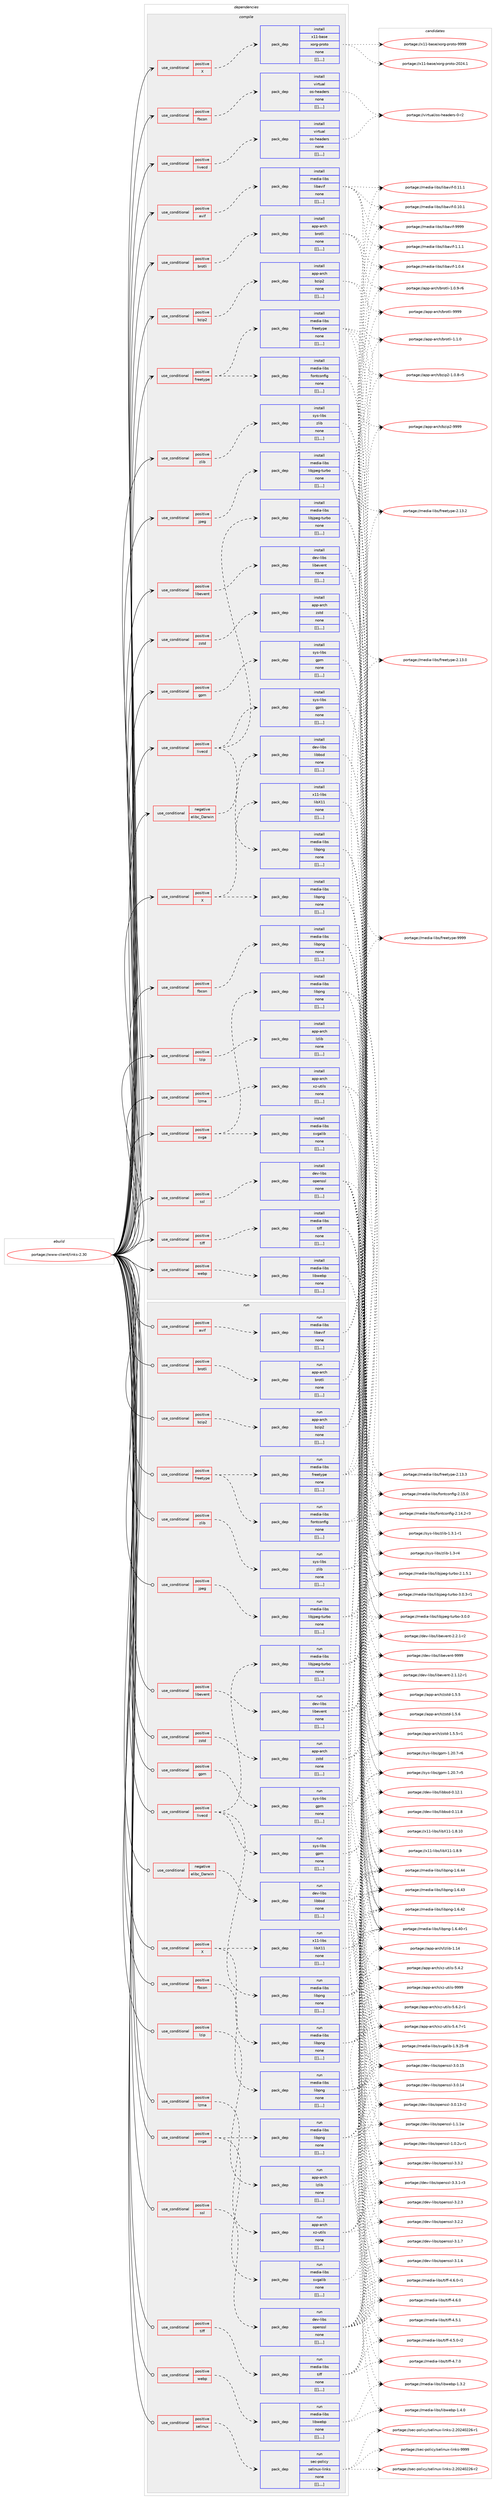 digraph prolog {

# *************
# Graph options
# *************

newrank=true;
concentrate=true;
compound=true;
graph [rankdir=LR,fontname=Helvetica,fontsize=10,ranksep=1.5];#, ranksep=2.5, nodesep=0.2];
edge  [arrowhead=vee];
node  [fontname=Helvetica,fontsize=10];

# **********
# The ebuild
# **********

subgraph cluster_leftcol {
color=gray;
label=<<i>ebuild</i>>;
id [label="portage://www-client/links-2.30", color=red, width=4, href="../www-client/links-2.30.svg"];
}

# ****************
# The dependencies
# ****************

subgraph cluster_midcol {
color=gray;
label=<<i>dependencies</i>>;
subgraph cluster_compile {
fillcolor="#eeeeee";
style=filled;
label=<<i>compile</i>>;
subgraph cond125135 {
dependency464261 [label=<<TABLE BORDER="0" CELLBORDER="1" CELLSPACING="0" CELLPADDING="4"><TR><TD ROWSPAN="3" CELLPADDING="10">use_conditional</TD></TR><TR><TD>negative</TD></TR><TR><TD>elibc_Darwin</TD></TR></TABLE>>, shape=none, color=red];
subgraph pack335751 {
dependency464262 [label=<<TABLE BORDER="0" CELLBORDER="1" CELLSPACING="0" CELLPADDING="4" WIDTH="220"><TR><TD ROWSPAN="6" CELLPADDING="30">pack_dep</TD></TR><TR><TD WIDTH="110">install</TD></TR><TR><TD>dev-libs</TD></TR><TR><TD>libbsd</TD></TR><TR><TD>none</TD></TR><TR><TD>[[],,,,]</TD></TR></TABLE>>, shape=none, color=blue];
}
dependency464261:e -> dependency464262:w [weight=20,style="dashed",arrowhead="vee"];
}
id:e -> dependency464261:w [weight=20,style="solid",arrowhead="vee"];
subgraph cond125136 {
dependency464263 [label=<<TABLE BORDER="0" CELLBORDER="1" CELLSPACING="0" CELLPADDING="4"><TR><TD ROWSPAN="3" CELLPADDING="10">use_conditional</TD></TR><TR><TD>positive</TD></TR><TR><TD>X</TD></TR></TABLE>>, shape=none, color=red];
subgraph pack335752 {
dependency464264 [label=<<TABLE BORDER="0" CELLBORDER="1" CELLSPACING="0" CELLPADDING="4" WIDTH="220"><TR><TD ROWSPAN="6" CELLPADDING="30">pack_dep</TD></TR><TR><TD WIDTH="110">install</TD></TR><TR><TD>media-libs</TD></TR><TR><TD>libpng</TD></TR><TR><TD>none</TD></TR><TR><TD>[[],,,,]</TD></TR></TABLE>>, shape=none, color=blue];
}
dependency464263:e -> dependency464264:w [weight=20,style="dashed",arrowhead="vee"];
subgraph pack335753 {
dependency464265 [label=<<TABLE BORDER="0" CELLBORDER="1" CELLSPACING="0" CELLPADDING="4" WIDTH="220"><TR><TD ROWSPAN="6" CELLPADDING="30">pack_dep</TD></TR><TR><TD WIDTH="110">install</TD></TR><TR><TD>x11-libs</TD></TR><TR><TD>libX11</TD></TR><TR><TD>none</TD></TR><TR><TD>[[],,,,]</TD></TR></TABLE>>, shape=none, color=blue];
}
dependency464263:e -> dependency464265:w [weight=20,style="dashed",arrowhead="vee"];
}
id:e -> dependency464263:w [weight=20,style="solid",arrowhead="vee"];
subgraph cond125137 {
dependency464266 [label=<<TABLE BORDER="0" CELLBORDER="1" CELLSPACING="0" CELLPADDING="4"><TR><TD ROWSPAN="3" CELLPADDING="10">use_conditional</TD></TR><TR><TD>positive</TD></TR><TR><TD>X</TD></TR></TABLE>>, shape=none, color=red];
subgraph pack335754 {
dependency464267 [label=<<TABLE BORDER="0" CELLBORDER="1" CELLSPACING="0" CELLPADDING="4" WIDTH="220"><TR><TD ROWSPAN="6" CELLPADDING="30">pack_dep</TD></TR><TR><TD WIDTH="110">install</TD></TR><TR><TD>x11-base</TD></TR><TR><TD>xorg-proto</TD></TR><TR><TD>none</TD></TR><TR><TD>[[],,,,]</TD></TR></TABLE>>, shape=none, color=blue];
}
dependency464266:e -> dependency464267:w [weight=20,style="dashed",arrowhead="vee"];
}
id:e -> dependency464266:w [weight=20,style="solid",arrowhead="vee"];
subgraph cond125138 {
dependency464268 [label=<<TABLE BORDER="0" CELLBORDER="1" CELLSPACING="0" CELLPADDING="4"><TR><TD ROWSPAN="3" CELLPADDING="10">use_conditional</TD></TR><TR><TD>positive</TD></TR><TR><TD>avif</TD></TR></TABLE>>, shape=none, color=red];
subgraph pack335755 {
dependency464269 [label=<<TABLE BORDER="0" CELLBORDER="1" CELLSPACING="0" CELLPADDING="4" WIDTH="220"><TR><TD ROWSPAN="6" CELLPADDING="30">pack_dep</TD></TR><TR><TD WIDTH="110">install</TD></TR><TR><TD>media-libs</TD></TR><TR><TD>libavif</TD></TR><TR><TD>none</TD></TR><TR><TD>[[],,,,]</TD></TR></TABLE>>, shape=none, color=blue];
}
dependency464268:e -> dependency464269:w [weight=20,style="dashed",arrowhead="vee"];
}
id:e -> dependency464268:w [weight=20,style="solid",arrowhead="vee"];
subgraph cond125139 {
dependency464270 [label=<<TABLE BORDER="0" CELLBORDER="1" CELLSPACING="0" CELLPADDING="4"><TR><TD ROWSPAN="3" CELLPADDING="10">use_conditional</TD></TR><TR><TD>positive</TD></TR><TR><TD>brotli</TD></TR></TABLE>>, shape=none, color=red];
subgraph pack335756 {
dependency464271 [label=<<TABLE BORDER="0" CELLBORDER="1" CELLSPACING="0" CELLPADDING="4" WIDTH="220"><TR><TD ROWSPAN="6" CELLPADDING="30">pack_dep</TD></TR><TR><TD WIDTH="110">install</TD></TR><TR><TD>app-arch</TD></TR><TR><TD>brotli</TD></TR><TR><TD>none</TD></TR><TR><TD>[[],,,,]</TD></TR></TABLE>>, shape=none, color=blue];
}
dependency464270:e -> dependency464271:w [weight=20,style="dashed",arrowhead="vee"];
}
id:e -> dependency464270:w [weight=20,style="solid",arrowhead="vee"];
subgraph cond125140 {
dependency464272 [label=<<TABLE BORDER="0" CELLBORDER="1" CELLSPACING="0" CELLPADDING="4"><TR><TD ROWSPAN="3" CELLPADDING="10">use_conditional</TD></TR><TR><TD>positive</TD></TR><TR><TD>bzip2</TD></TR></TABLE>>, shape=none, color=red];
subgraph pack335757 {
dependency464273 [label=<<TABLE BORDER="0" CELLBORDER="1" CELLSPACING="0" CELLPADDING="4" WIDTH="220"><TR><TD ROWSPAN="6" CELLPADDING="30">pack_dep</TD></TR><TR><TD WIDTH="110">install</TD></TR><TR><TD>app-arch</TD></TR><TR><TD>bzip2</TD></TR><TR><TD>none</TD></TR><TR><TD>[[],,,,]</TD></TR></TABLE>>, shape=none, color=blue];
}
dependency464272:e -> dependency464273:w [weight=20,style="dashed",arrowhead="vee"];
}
id:e -> dependency464272:w [weight=20,style="solid",arrowhead="vee"];
subgraph cond125141 {
dependency464274 [label=<<TABLE BORDER="0" CELLBORDER="1" CELLSPACING="0" CELLPADDING="4"><TR><TD ROWSPAN="3" CELLPADDING="10">use_conditional</TD></TR><TR><TD>positive</TD></TR><TR><TD>fbcon</TD></TR></TABLE>>, shape=none, color=red];
subgraph pack335758 {
dependency464275 [label=<<TABLE BORDER="0" CELLBORDER="1" CELLSPACING="0" CELLPADDING="4" WIDTH="220"><TR><TD ROWSPAN="6" CELLPADDING="30">pack_dep</TD></TR><TR><TD WIDTH="110">install</TD></TR><TR><TD>media-libs</TD></TR><TR><TD>libpng</TD></TR><TR><TD>none</TD></TR><TR><TD>[[],,,,]</TD></TR></TABLE>>, shape=none, color=blue];
}
dependency464274:e -> dependency464275:w [weight=20,style="dashed",arrowhead="vee"];
}
id:e -> dependency464274:w [weight=20,style="solid",arrowhead="vee"];
subgraph cond125142 {
dependency464276 [label=<<TABLE BORDER="0" CELLBORDER="1" CELLSPACING="0" CELLPADDING="4"><TR><TD ROWSPAN="3" CELLPADDING="10">use_conditional</TD></TR><TR><TD>positive</TD></TR><TR><TD>fbcon</TD></TR></TABLE>>, shape=none, color=red];
subgraph pack335759 {
dependency464277 [label=<<TABLE BORDER="0" CELLBORDER="1" CELLSPACING="0" CELLPADDING="4" WIDTH="220"><TR><TD ROWSPAN="6" CELLPADDING="30">pack_dep</TD></TR><TR><TD WIDTH="110">install</TD></TR><TR><TD>virtual</TD></TR><TR><TD>os-headers</TD></TR><TR><TD>none</TD></TR><TR><TD>[[],,,,]</TD></TR></TABLE>>, shape=none, color=blue];
}
dependency464276:e -> dependency464277:w [weight=20,style="dashed",arrowhead="vee"];
}
id:e -> dependency464276:w [weight=20,style="solid",arrowhead="vee"];
subgraph cond125143 {
dependency464278 [label=<<TABLE BORDER="0" CELLBORDER="1" CELLSPACING="0" CELLPADDING="4"><TR><TD ROWSPAN="3" CELLPADDING="10">use_conditional</TD></TR><TR><TD>positive</TD></TR><TR><TD>freetype</TD></TR></TABLE>>, shape=none, color=red];
subgraph pack335760 {
dependency464279 [label=<<TABLE BORDER="0" CELLBORDER="1" CELLSPACING="0" CELLPADDING="4" WIDTH="220"><TR><TD ROWSPAN="6" CELLPADDING="30">pack_dep</TD></TR><TR><TD WIDTH="110">install</TD></TR><TR><TD>media-libs</TD></TR><TR><TD>fontconfig</TD></TR><TR><TD>none</TD></TR><TR><TD>[[],,,,]</TD></TR></TABLE>>, shape=none, color=blue];
}
dependency464278:e -> dependency464279:w [weight=20,style="dashed",arrowhead="vee"];
subgraph pack335761 {
dependency464280 [label=<<TABLE BORDER="0" CELLBORDER="1" CELLSPACING="0" CELLPADDING="4" WIDTH="220"><TR><TD ROWSPAN="6" CELLPADDING="30">pack_dep</TD></TR><TR><TD WIDTH="110">install</TD></TR><TR><TD>media-libs</TD></TR><TR><TD>freetype</TD></TR><TR><TD>none</TD></TR><TR><TD>[[],,,,]</TD></TR></TABLE>>, shape=none, color=blue];
}
dependency464278:e -> dependency464280:w [weight=20,style="dashed",arrowhead="vee"];
}
id:e -> dependency464278:w [weight=20,style="solid",arrowhead="vee"];
subgraph cond125144 {
dependency464281 [label=<<TABLE BORDER="0" CELLBORDER="1" CELLSPACING="0" CELLPADDING="4"><TR><TD ROWSPAN="3" CELLPADDING="10">use_conditional</TD></TR><TR><TD>positive</TD></TR><TR><TD>gpm</TD></TR></TABLE>>, shape=none, color=red];
subgraph pack335762 {
dependency464282 [label=<<TABLE BORDER="0" CELLBORDER="1" CELLSPACING="0" CELLPADDING="4" WIDTH="220"><TR><TD ROWSPAN="6" CELLPADDING="30">pack_dep</TD></TR><TR><TD WIDTH="110">install</TD></TR><TR><TD>sys-libs</TD></TR><TR><TD>gpm</TD></TR><TR><TD>none</TD></TR><TR><TD>[[],,,,]</TD></TR></TABLE>>, shape=none, color=blue];
}
dependency464281:e -> dependency464282:w [weight=20,style="dashed",arrowhead="vee"];
}
id:e -> dependency464281:w [weight=20,style="solid",arrowhead="vee"];
subgraph cond125145 {
dependency464283 [label=<<TABLE BORDER="0" CELLBORDER="1" CELLSPACING="0" CELLPADDING="4"><TR><TD ROWSPAN="3" CELLPADDING="10">use_conditional</TD></TR><TR><TD>positive</TD></TR><TR><TD>jpeg</TD></TR></TABLE>>, shape=none, color=red];
subgraph pack335763 {
dependency464284 [label=<<TABLE BORDER="0" CELLBORDER="1" CELLSPACING="0" CELLPADDING="4" WIDTH="220"><TR><TD ROWSPAN="6" CELLPADDING="30">pack_dep</TD></TR><TR><TD WIDTH="110">install</TD></TR><TR><TD>media-libs</TD></TR><TR><TD>libjpeg-turbo</TD></TR><TR><TD>none</TD></TR><TR><TD>[[],,,,]</TD></TR></TABLE>>, shape=none, color=blue];
}
dependency464283:e -> dependency464284:w [weight=20,style="dashed",arrowhead="vee"];
}
id:e -> dependency464283:w [weight=20,style="solid",arrowhead="vee"];
subgraph cond125146 {
dependency464285 [label=<<TABLE BORDER="0" CELLBORDER="1" CELLSPACING="0" CELLPADDING="4"><TR><TD ROWSPAN="3" CELLPADDING="10">use_conditional</TD></TR><TR><TD>positive</TD></TR><TR><TD>libevent</TD></TR></TABLE>>, shape=none, color=red];
subgraph pack335764 {
dependency464286 [label=<<TABLE BORDER="0" CELLBORDER="1" CELLSPACING="0" CELLPADDING="4" WIDTH="220"><TR><TD ROWSPAN="6" CELLPADDING="30">pack_dep</TD></TR><TR><TD WIDTH="110">install</TD></TR><TR><TD>dev-libs</TD></TR><TR><TD>libevent</TD></TR><TR><TD>none</TD></TR><TR><TD>[[],,,,]</TD></TR></TABLE>>, shape=none, color=blue];
}
dependency464285:e -> dependency464286:w [weight=20,style="dashed",arrowhead="vee"];
}
id:e -> dependency464285:w [weight=20,style="solid",arrowhead="vee"];
subgraph cond125147 {
dependency464287 [label=<<TABLE BORDER="0" CELLBORDER="1" CELLSPACING="0" CELLPADDING="4"><TR><TD ROWSPAN="3" CELLPADDING="10">use_conditional</TD></TR><TR><TD>positive</TD></TR><TR><TD>livecd</TD></TR></TABLE>>, shape=none, color=red];
subgraph pack335765 {
dependency464288 [label=<<TABLE BORDER="0" CELLBORDER="1" CELLSPACING="0" CELLPADDING="4" WIDTH="220"><TR><TD ROWSPAN="6" CELLPADDING="30">pack_dep</TD></TR><TR><TD WIDTH="110">install</TD></TR><TR><TD>media-libs</TD></TR><TR><TD>libpng</TD></TR><TR><TD>none</TD></TR><TR><TD>[[],,,,]</TD></TR></TABLE>>, shape=none, color=blue];
}
dependency464287:e -> dependency464288:w [weight=20,style="dashed",arrowhead="vee"];
subgraph pack335766 {
dependency464289 [label=<<TABLE BORDER="0" CELLBORDER="1" CELLSPACING="0" CELLPADDING="4" WIDTH="220"><TR><TD ROWSPAN="6" CELLPADDING="30">pack_dep</TD></TR><TR><TD WIDTH="110">install</TD></TR><TR><TD>sys-libs</TD></TR><TR><TD>gpm</TD></TR><TR><TD>none</TD></TR><TR><TD>[[],,,,]</TD></TR></TABLE>>, shape=none, color=blue];
}
dependency464287:e -> dependency464289:w [weight=20,style="dashed",arrowhead="vee"];
subgraph pack335767 {
dependency464290 [label=<<TABLE BORDER="0" CELLBORDER="1" CELLSPACING="0" CELLPADDING="4" WIDTH="220"><TR><TD ROWSPAN="6" CELLPADDING="30">pack_dep</TD></TR><TR><TD WIDTH="110">install</TD></TR><TR><TD>media-libs</TD></TR><TR><TD>libjpeg-turbo</TD></TR><TR><TD>none</TD></TR><TR><TD>[[],,,,]</TD></TR></TABLE>>, shape=none, color=blue];
}
dependency464287:e -> dependency464290:w [weight=20,style="dashed",arrowhead="vee"];
}
id:e -> dependency464287:w [weight=20,style="solid",arrowhead="vee"];
subgraph cond125148 {
dependency464291 [label=<<TABLE BORDER="0" CELLBORDER="1" CELLSPACING="0" CELLPADDING="4"><TR><TD ROWSPAN="3" CELLPADDING="10">use_conditional</TD></TR><TR><TD>positive</TD></TR><TR><TD>livecd</TD></TR></TABLE>>, shape=none, color=red];
subgraph pack335768 {
dependency464292 [label=<<TABLE BORDER="0" CELLBORDER="1" CELLSPACING="0" CELLPADDING="4" WIDTH="220"><TR><TD ROWSPAN="6" CELLPADDING="30">pack_dep</TD></TR><TR><TD WIDTH="110">install</TD></TR><TR><TD>virtual</TD></TR><TR><TD>os-headers</TD></TR><TR><TD>none</TD></TR><TR><TD>[[],,,,]</TD></TR></TABLE>>, shape=none, color=blue];
}
dependency464291:e -> dependency464292:w [weight=20,style="dashed",arrowhead="vee"];
}
id:e -> dependency464291:w [weight=20,style="solid",arrowhead="vee"];
subgraph cond125149 {
dependency464293 [label=<<TABLE BORDER="0" CELLBORDER="1" CELLSPACING="0" CELLPADDING="4"><TR><TD ROWSPAN="3" CELLPADDING="10">use_conditional</TD></TR><TR><TD>positive</TD></TR><TR><TD>lzip</TD></TR></TABLE>>, shape=none, color=red];
subgraph pack335769 {
dependency464294 [label=<<TABLE BORDER="0" CELLBORDER="1" CELLSPACING="0" CELLPADDING="4" WIDTH="220"><TR><TD ROWSPAN="6" CELLPADDING="30">pack_dep</TD></TR><TR><TD WIDTH="110">install</TD></TR><TR><TD>app-arch</TD></TR><TR><TD>lzlib</TD></TR><TR><TD>none</TD></TR><TR><TD>[[],,,,]</TD></TR></TABLE>>, shape=none, color=blue];
}
dependency464293:e -> dependency464294:w [weight=20,style="dashed",arrowhead="vee"];
}
id:e -> dependency464293:w [weight=20,style="solid",arrowhead="vee"];
subgraph cond125150 {
dependency464295 [label=<<TABLE BORDER="0" CELLBORDER="1" CELLSPACING="0" CELLPADDING="4"><TR><TD ROWSPAN="3" CELLPADDING="10">use_conditional</TD></TR><TR><TD>positive</TD></TR><TR><TD>lzma</TD></TR></TABLE>>, shape=none, color=red];
subgraph pack335770 {
dependency464296 [label=<<TABLE BORDER="0" CELLBORDER="1" CELLSPACING="0" CELLPADDING="4" WIDTH="220"><TR><TD ROWSPAN="6" CELLPADDING="30">pack_dep</TD></TR><TR><TD WIDTH="110">install</TD></TR><TR><TD>app-arch</TD></TR><TR><TD>xz-utils</TD></TR><TR><TD>none</TD></TR><TR><TD>[[],,,,]</TD></TR></TABLE>>, shape=none, color=blue];
}
dependency464295:e -> dependency464296:w [weight=20,style="dashed",arrowhead="vee"];
}
id:e -> dependency464295:w [weight=20,style="solid",arrowhead="vee"];
subgraph cond125151 {
dependency464297 [label=<<TABLE BORDER="0" CELLBORDER="1" CELLSPACING="0" CELLPADDING="4"><TR><TD ROWSPAN="3" CELLPADDING="10">use_conditional</TD></TR><TR><TD>positive</TD></TR><TR><TD>ssl</TD></TR></TABLE>>, shape=none, color=red];
subgraph pack335771 {
dependency464298 [label=<<TABLE BORDER="0" CELLBORDER="1" CELLSPACING="0" CELLPADDING="4" WIDTH="220"><TR><TD ROWSPAN="6" CELLPADDING="30">pack_dep</TD></TR><TR><TD WIDTH="110">install</TD></TR><TR><TD>dev-libs</TD></TR><TR><TD>openssl</TD></TR><TR><TD>none</TD></TR><TR><TD>[[],,,,]</TD></TR></TABLE>>, shape=none, color=blue];
}
dependency464297:e -> dependency464298:w [weight=20,style="dashed",arrowhead="vee"];
}
id:e -> dependency464297:w [weight=20,style="solid",arrowhead="vee"];
subgraph cond125152 {
dependency464299 [label=<<TABLE BORDER="0" CELLBORDER="1" CELLSPACING="0" CELLPADDING="4"><TR><TD ROWSPAN="3" CELLPADDING="10">use_conditional</TD></TR><TR><TD>positive</TD></TR><TR><TD>svga</TD></TR></TABLE>>, shape=none, color=red];
subgraph pack335772 {
dependency464300 [label=<<TABLE BORDER="0" CELLBORDER="1" CELLSPACING="0" CELLPADDING="4" WIDTH="220"><TR><TD ROWSPAN="6" CELLPADDING="30">pack_dep</TD></TR><TR><TD WIDTH="110">install</TD></TR><TR><TD>media-libs</TD></TR><TR><TD>libpng</TD></TR><TR><TD>none</TD></TR><TR><TD>[[],,,,]</TD></TR></TABLE>>, shape=none, color=blue];
}
dependency464299:e -> dependency464300:w [weight=20,style="dashed",arrowhead="vee"];
subgraph pack335773 {
dependency464301 [label=<<TABLE BORDER="0" CELLBORDER="1" CELLSPACING="0" CELLPADDING="4" WIDTH="220"><TR><TD ROWSPAN="6" CELLPADDING="30">pack_dep</TD></TR><TR><TD WIDTH="110">install</TD></TR><TR><TD>media-libs</TD></TR><TR><TD>svgalib</TD></TR><TR><TD>none</TD></TR><TR><TD>[[],,,,]</TD></TR></TABLE>>, shape=none, color=blue];
}
dependency464299:e -> dependency464301:w [weight=20,style="dashed",arrowhead="vee"];
}
id:e -> dependency464299:w [weight=20,style="solid",arrowhead="vee"];
subgraph cond125153 {
dependency464302 [label=<<TABLE BORDER="0" CELLBORDER="1" CELLSPACING="0" CELLPADDING="4"><TR><TD ROWSPAN="3" CELLPADDING="10">use_conditional</TD></TR><TR><TD>positive</TD></TR><TR><TD>tiff</TD></TR></TABLE>>, shape=none, color=red];
subgraph pack335774 {
dependency464303 [label=<<TABLE BORDER="0" CELLBORDER="1" CELLSPACING="0" CELLPADDING="4" WIDTH="220"><TR><TD ROWSPAN="6" CELLPADDING="30">pack_dep</TD></TR><TR><TD WIDTH="110">install</TD></TR><TR><TD>media-libs</TD></TR><TR><TD>tiff</TD></TR><TR><TD>none</TD></TR><TR><TD>[[],,,,]</TD></TR></TABLE>>, shape=none, color=blue];
}
dependency464302:e -> dependency464303:w [weight=20,style="dashed",arrowhead="vee"];
}
id:e -> dependency464302:w [weight=20,style="solid",arrowhead="vee"];
subgraph cond125154 {
dependency464304 [label=<<TABLE BORDER="0" CELLBORDER="1" CELLSPACING="0" CELLPADDING="4"><TR><TD ROWSPAN="3" CELLPADDING="10">use_conditional</TD></TR><TR><TD>positive</TD></TR><TR><TD>webp</TD></TR></TABLE>>, shape=none, color=red];
subgraph pack335775 {
dependency464305 [label=<<TABLE BORDER="0" CELLBORDER="1" CELLSPACING="0" CELLPADDING="4" WIDTH="220"><TR><TD ROWSPAN="6" CELLPADDING="30">pack_dep</TD></TR><TR><TD WIDTH="110">install</TD></TR><TR><TD>media-libs</TD></TR><TR><TD>libwebp</TD></TR><TR><TD>none</TD></TR><TR><TD>[[],,,,]</TD></TR></TABLE>>, shape=none, color=blue];
}
dependency464304:e -> dependency464305:w [weight=20,style="dashed",arrowhead="vee"];
}
id:e -> dependency464304:w [weight=20,style="solid",arrowhead="vee"];
subgraph cond125155 {
dependency464306 [label=<<TABLE BORDER="0" CELLBORDER="1" CELLSPACING="0" CELLPADDING="4"><TR><TD ROWSPAN="3" CELLPADDING="10">use_conditional</TD></TR><TR><TD>positive</TD></TR><TR><TD>zlib</TD></TR></TABLE>>, shape=none, color=red];
subgraph pack335776 {
dependency464307 [label=<<TABLE BORDER="0" CELLBORDER="1" CELLSPACING="0" CELLPADDING="4" WIDTH="220"><TR><TD ROWSPAN="6" CELLPADDING="30">pack_dep</TD></TR><TR><TD WIDTH="110">install</TD></TR><TR><TD>sys-libs</TD></TR><TR><TD>zlib</TD></TR><TR><TD>none</TD></TR><TR><TD>[[],,,,]</TD></TR></TABLE>>, shape=none, color=blue];
}
dependency464306:e -> dependency464307:w [weight=20,style="dashed",arrowhead="vee"];
}
id:e -> dependency464306:w [weight=20,style="solid",arrowhead="vee"];
subgraph cond125156 {
dependency464308 [label=<<TABLE BORDER="0" CELLBORDER="1" CELLSPACING="0" CELLPADDING="4"><TR><TD ROWSPAN="3" CELLPADDING="10">use_conditional</TD></TR><TR><TD>positive</TD></TR><TR><TD>zstd</TD></TR></TABLE>>, shape=none, color=red];
subgraph pack335777 {
dependency464309 [label=<<TABLE BORDER="0" CELLBORDER="1" CELLSPACING="0" CELLPADDING="4" WIDTH="220"><TR><TD ROWSPAN="6" CELLPADDING="30">pack_dep</TD></TR><TR><TD WIDTH="110">install</TD></TR><TR><TD>app-arch</TD></TR><TR><TD>zstd</TD></TR><TR><TD>none</TD></TR><TR><TD>[[],,,,]</TD></TR></TABLE>>, shape=none, color=blue];
}
dependency464308:e -> dependency464309:w [weight=20,style="dashed",arrowhead="vee"];
}
id:e -> dependency464308:w [weight=20,style="solid",arrowhead="vee"];
}
subgraph cluster_compileandrun {
fillcolor="#eeeeee";
style=filled;
label=<<i>compile and run</i>>;
}
subgraph cluster_run {
fillcolor="#eeeeee";
style=filled;
label=<<i>run</i>>;
subgraph cond125157 {
dependency464310 [label=<<TABLE BORDER="0" CELLBORDER="1" CELLSPACING="0" CELLPADDING="4"><TR><TD ROWSPAN="3" CELLPADDING="10">use_conditional</TD></TR><TR><TD>negative</TD></TR><TR><TD>elibc_Darwin</TD></TR></TABLE>>, shape=none, color=red];
subgraph pack335778 {
dependency464311 [label=<<TABLE BORDER="0" CELLBORDER="1" CELLSPACING="0" CELLPADDING="4" WIDTH="220"><TR><TD ROWSPAN="6" CELLPADDING="30">pack_dep</TD></TR><TR><TD WIDTH="110">run</TD></TR><TR><TD>dev-libs</TD></TR><TR><TD>libbsd</TD></TR><TR><TD>none</TD></TR><TR><TD>[[],,,,]</TD></TR></TABLE>>, shape=none, color=blue];
}
dependency464310:e -> dependency464311:w [weight=20,style="dashed",arrowhead="vee"];
}
id:e -> dependency464310:w [weight=20,style="solid",arrowhead="odot"];
subgraph cond125158 {
dependency464312 [label=<<TABLE BORDER="0" CELLBORDER="1" CELLSPACING="0" CELLPADDING="4"><TR><TD ROWSPAN="3" CELLPADDING="10">use_conditional</TD></TR><TR><TD>positive</TD></TR><TR><TD>X</TD></TR></TABLE>>, shape=none, color=red];
subgraph pack335779 {
dependency464313 [label=<<TABLE BORDER="0" CELLBORDER="1" CELLSPACING="0" CELLPADDING="4" WIDTH="220"><TR><TD ROWSPAN="6" CELLPADDING="30">pack_dep</TD></TR><TR><TD WIDTH="110">run</TD></TR><TR><TD>media-libs</TD></TR><TR><TD>libpng</TD></TR><TR><TD>none</TD></TR><TR><TD>[[],,,,]</TD></TR></TABLE>>, shape=none, color=blue];
}
dependency464312:e -> dependency464313:w [weight=20,style="dashed",arrowhead="vee"];
subgraph pack335780 {
dependency464314 [label=<<TABLE BORDER="0" CELLBORDER="1" CELLSPACING="0" CELLPADDING="4" WIDTH="220"><TR><TD ROWSPAN="6" CELLPADDING="30">pack_dep</TD></TR><TR><TD WIDTH="110">run</TD></TR><TR><TD>x11-libs</TD></TR><TR><TD>libX11</TD></TR><TR><TD>none</TD></TR><TR><TD>[[],,,,]</TD></TR></TABLE>>, shape=none, color=blue];
}
dependency464312:e -> dependency464314:w [weight=20,style="dashed",arrowhead="vee"];
}
id:e -> dependency464312:w [weight=20,style="solid",arrowhead="odot"];
subgraph cond125159 {
dependency464315 [label=<<TABLE BORDER="0" CELLBORDER="1" CELLSPACING="0" CELLPADDING="4"><TR><TD ROWSPAN="3" CELLPADDING="10">use_conditional</TD></TR><TR><TD>positive</TD></TR><TR><TD>avif</TD></TR></TABLE>>, shape=none, color=red];
subgraph pack335781 {
dependency464316 [label=<<TABLE BORDER="0" CELLBORDER="1" CELLSPACING="0" CELLPADDING="4" WIDTH="220"><TR><TD ROWSPAN="6" CELLPADDING="30">pack_dep</TD></TR><TR><TD WIDTH="110">run</TD></TR><TR><TD>media-libs</TD></TR><TR><TD>libavif</TD></TR><TR><TD>none</TD></TR><TR><TD>[[],,,,]</TD></TR></TABLE>>, shape=none, color=blue];
}
dependency464315:e -> dependency464316:w [weight=20,style="dashed",arrowhead="vee"];
}
id:e -> dependency464315:w [weight=20,style="solid",arrowhead="odot"];
subgraph cond125160 {
dependency464317 [label=<<TABLE BORDER="0" CELLBORDER="1" CELLSPACING="0" CELLPADDING="4"><TR><TD ROWSPAN="3" CELLPADDING="10">use_conditional</TD></TR><TR><TD>positive</TD></TR><TR><TD>brotli</TD></TR></TABLE>>, shape=none, color=red];
subgraph pack335782 {
dependency464318 [label=<<TABLE BORDER="0" CELLBORDER="1" CELLSPACING="0" CELLPADDING="4" WIDTH="220"><TR><TD ROWSPAN="6" CELLPADDING="30">pack_dep</TD></TR><TR><TD WIDTH="110">run</TD></TR><TR><TD>app-arch</TD></TR><TR><TD>brotli</TD></TR><TR><TD>none</TD></TR><TR><TD>[[],,,,]</TD></TR></TABLE>>, shape=none, color=blue];
}
dependency464317:e -> dependency464318:w [weight=20,style="dashed",arrowhead="vee"];
}
id:e -> dependency464317:w [weight=20,style="solid",arrowhead="odot"];
subgraph cond125161 {
dependency464319 [label=<<TABLE BORDER="0" CELLBORDER="1" CELLSPACING="0" CELLPADDING="4"><TR><TD ROWSPAN="3" CELLPADDING="10">use_conditional</TD></TR><TR><TD>positive</TD></TR><TR><TD>bzip2</TD></TR></TABLE>>, shape=none, color=red];
subgraph pack335783 {
dependency464320 [label=<<TABLE BORDER="0" CELLBORDER="1" CELLSPACING="0" CELLPADDING="4" WIDTH="220"><TR><TD ROWSPAN="6" CELLPADDING="30">pack_dep</TD></TR><TR><TD WIDTH="110">run</TD></TR><TR><TD>app-arch</TD></TR><TR><TD>bzip2</TD></TR><TR><TD>none</TD></TR><TR><TD>[[],,,,]</TD></TR></TABLE>>, shape=none, color=blue];
}
dependency464319:e -> dependency464320:w [weight=20,style="dashed",arrowhead="vee"];
}
id:e -> dependency464319:w [weight=20,style="solid",arrowhead="odot"];
subgraph cond125162 {
dependency464321 [label=<<TABLE BORDER="0" CELLBORDER="1" CELLSPACING="0" CELLPADDING="4"><TR><TD ROWSPAN="3" CELLPADDING="10">use_conditional</TD></TR><TR><TD>positive</TD></TR><TR><TD>fbcon</TD></TR></TABLE>>, shape=none, color=red];
subgraph pack335784 {
dependency464322 [label=<<TABLE BORDER="0" CELLBORDER="1" CELLSPACING="0" CELLPADDING="4" WIDTH="220"><TR><TD ROWSPAN="6" CELLPADDING="30">pack_dep</TD></TR><TR><TD WIDTH="110">run</TD></TR><TR><TD>media-libs</TD></TR><TR><TD>libpng</TD></TR><TR><TD>none</TD></TR><TR><TD>[[],,,,]</TD></TR></TABLE>>, shape=none, color=blue];
}
dependency464321:e -> dependency464322:w [weight=20,style="dashed",arrowhead="vee"];
}
id:e -> dependency464321:w [weight=20,style="solid",arrowhead="odot"];
subgraph cond125163 {
dependency464323 [label=<<TABLE BORDER="0" CELLBORDER="1" CELLSPACING="0" CELLPADDING="4"><TR><TD ROWSPAN="3" CELLPADDING="10">use_conditional</TD></TR><TR><TD>positive</TD></TR><TR><TD>freetype</TD></TR></TABLE>>, shape=none, color=red];
subgraph pack335785 {
dependency464324 [label=<<TABLE BORDER="0" CELLBORDER="1" CELLSPACING="0" CELLPADDING="4" WIDTH="220"><TR><TD ROWSPAN="6" CELLPADDING="30">pack_dep</TD></TR><TR><TD WIDTH="110">run</TD></TR><TR><TD>media-libs</TD></TR><TR><TD>fontconfig</TD></TR><TR><TD>none</TD></TR><TR><TD>[[],,,,]</TD></TR></TABLE>>, shape=none, color=blue];
}
dependency464323:e -> dependency464324:w [weight=20,style="dashed",arrowhead="vee"];
subgraph pack335786 {
dependency464325 [label=<<TABLE BORDER="0" CELLBORDER="1" CELLSPACING="0" CELLPADDING="4" WIDTH="220"><TR><TD ROWSPAN="6" CELLPADDING="30">pack_dep</TD></TR><TR><TD WIDTH="110">run</TD></TR><TR><TD>media-libs</TD></TR><TR><TD>freetype</TD></TR><TR><TD>none</TD></TR><TR><TD>[[],,,,]</TD></TR></TABLE>>, shape=none, color=blue];
}
dependency464323:e -> dependency464325:w [weight=20,style="dashed",arrowhead="vee"];
}
id:e -> dependency464323:w [weight=20,style="solid",arrowhead="odot"];
subgraph cond125164 {
dependency464326 [label=<<TABLE BORDER="0" CELLBORDER="1" CELLSPACING="0" CELLPADDING="4"><TR><TD ROWSPAN="3" CELLPADDING="10">use_conditional</TD></TR><TR><TD>positive</TD></TR><TR><TD>gpm</TD></TR></TABLE>>, shape=none, color=red];
subgraph pack335787 {
dependency464327 [label=<<TABLE BORDER="0" CELLBORDER="1" CELLSPACING="0" CELLPADDING="4" WIDTH="220"><TR><TD ROWSPAN="6" CELLPADDING="30">pack_dep</TD></TR><TR><TD WIDTH="110">run</TD></TR><TR><TD>sys-libs</TD></TR><TR><TD>gpm</TD></TR><TR><TD>none</TD></TR><TR><TD>[[],,,,]</TD></TR></TABLE>>, shape=none, color=blue];
}
dependency464326:e -> dependency464327:w [weight=20,style="dashed",arrowhead="vee"];
}
id:e -> dependency464326:w [weight=20,style="solid",arrowhead="odot"];
subgraph cond125165 {
dependency464328 [label=<<TABLE BORDER="0" CELLBORDER="1" CELLSPACING="0" CELLPADDING="4"><TR><TD ROWSPAN="3" CELLPADDING="10">use_conditional</TD></TR><TR><TD>positive</TD></TR><TR><TD>jpeg</TD></TR></TABLE>>, shape=none, color=red];
subgraph pack335788 {
dependency464329 [label=<<TABLE BORDER="0" CELLBORDER="1" CELLSPACING="0" CELLPADDING="4" WIDTH="220"><TR><TD ROWSPAN="6" CELLPADDING="30">pack_dep</TD></TR><TR><TD WIDTH="110">run</TD></TR><TR><TD>media-libs</TD></TR><TR><TD>libjpeg-turbo</TD></TR><TR><TD>none</TD></TR><TR><TD>[[],,,,]</TD></TR></TABLE>>, shape=none, color=blue];
}
dependency464328:e -> dependency464329:w [weight=20,style="dashed",arrowhead="vee"];
}
id:e -> dependency464328:w [weight=20,style="solid",arrowhead="odot"];
subgraph cond125166 {
dependency464330 [label=<<TABLE BORDER="0" CELLBORDER="1" CELLSPACING="0" CELLPADDING="4"><TR><TD ROWSPAN="3" CELLPADDING="10">use_conditional</TD></TR><TR><TD>positive</TD></TR><TR><TD>libevent</TD></TR></TABLE>>, shape=none, color=red];
subgraph pack335789 {
dependency464331 [label=<<TABLE BORDER="0" CELLBORDER="1" CELLSPACING="0" CELLPADDING="4" WIDTH="220"><TR><TD ROWSPAN="6" CELLPADDING="30">pack_dep</TD></TR><TR><TD WIDTH="110">run</TD></TR><TR><TD>dev-libs</TD></TR><TR><TD>libevent</TD></TR><TR><TD>none</TD></TR><TR><TD>[[],,,,]</TD></TR></TABLE>>, shape=none, color=blue];
}
dependency464330:e -> dependency464331:w [weight=20,style="dashed",arrowhead="vee"];
}
id:e -> dependency464330:w [weight=20,style="solid",arrowhead="odot"];
subgraph cond125167 {
dependency464332 [label=<<TABLE BORDER="0" CELLBORDER="1" CELLSPACING="0" CELLPADDING="4"><TR><TD ROWSPAN="3" CELLPADDING="10">use_conditional</TD></TR><TR><TD>positive</TD></TR><TR><TD>livecd</TD></TR></TABLE>>, shape=none, color=red];
subgraph pack335790 {
dependency464333 [label=<<TABLE BORDER="0" CELLBORDER="1" CELLSPACING="0" CELLPADDING="4" WIDTH="220"><TR><TD ROWSPAN="6" CELLPADDING="30">pack_dep</TD></TR><TR><TD WIDTH="110">run</TD></TR><TR><TD>media-libs</TD></TR><TR><TD>libpng</TD></TR><TR><TD>none</TD></TR><TR><TD>[[],,,,]</TD></TR></TABLE>>, shape=none, color=blue];
}
dependency464332:e -> dependency464333:w [weight=20,style="dashed",arrowhead="vee"];
subgraph pack335791 {
dependency464334 [label=<<TABLE BORDER="0" CELLBORDER="1" CELLSPACING="0" CELLPADDING="4" WIDTH="220"><TR><TD ROWSPAN="6" CELLPADDING="30">pack_dep</TD></TR><TR><TD WIDTH="110">run</TD></TR><TR><TD>sys-libs</TD></TR><TR><TD>gpm</TD></TR><TR><TD>none</TD></TR><TR><TD>[[],,,,]</TD></TR></TABLE>>, shape=none, color=blue];
}
dependency464332:e -> dependency464334:w [weight=20,style="dashed",arrowhead="vee"];
subgraph pack335792 {
dependency464335 [label=<<TABLE BORDER="0" CELLBORDER="1" CELLSPACING="0" CELLPADDING="4" WIDTH="220"><TR><TD ROWSPAN="6" CELLPADDING="30">pack_dep</TD></TR><TR><TD WIDTH="110">run</TD></TR><TR><TD>media-libs</TD></TR><TR><TD>libjpeg-turbo</TD></TR><TR><TD>none</TD></TR><TR><TD>[[],,,,]</TD></TR></TABLE>>, shape=none, color=blue];
}
dependency464332:e -> dependency464335:w [weight=20,style="dashed",arrowhead="vee"];
}
id:e -> dependency464332:w [weight=20,style="solid",arrowhead="odot"];
subgraph cond125168 {
dependency464336 [label=<<TABLE BORDER="0" CELLBORDER="1" CELLSPACING="0" CELLPADDING="4"><TR><TD ROWSPAN="3" CELLPADDING="10">use_conditional</TD></TR><TR><TD>positive</TD></TR><TR><TD>lzip</TD></TR></TABLE>>, shape=none, color=red];
subgraph pack335793 {
dependency464337 [label=<<TABLE BORDER="0" CELLBORDER="1" CELLSPACING="0" CELLPADDING="4" WIDTH="220"><TR><TD ROWSPAN="6" CELLPADDING="30">pack_dep</TD></TR><TR><TD WIDTH="110">run</TD></TR><TR><TD>app-arch</TD></TR><TR><TD>lzlib</TD></TR><TR><TD>none</TD></TR><TR><TD>[[],,,,]</TD></TR></TABLE>>, shape=none, color=blue];
}
dependency464336:e -> dependency464337:w [weight=20,style="dashed",arrowhead="vee"];
}
id:e -> dependency464336:w [weight=20,style="solid",arrowhead="odot"];
subgraph cond125169 {
dependency464338 [label=<<TABLE BORDER="0" CELLBORDER="1" CELLSPACING="0" CELLPADDING="4"><TR><TD ROWSPAN="3" CELLPADDING="10">use_conditional</TD></TR><TR><TD>positive</TD></TR><TR><TD>lzma</TD></TR></TABLE>>, shape=none, color=red];
subgraph pack335794 {
dependency464339 [label=<<TABLE BORDER="0" CELLBORDER="1" CELLSPACING="0" CELLPADDING="4" WIDTH="220"><TR><TD ROWSPAN="6" CELLPADDING="30">pack_dep</TD></TR><TR><TD WIDTH="110">run</TD></TR><TR><TD>app-arch</TD></TR><TR><TD>xz-utils</TD></TR><TR><TD>none</TD></TR><TR><TD>[[],,,,]</TD></TR></TABLE>>, shape=none, color=blue];
}
dependency464338:e -> dependency464339:w [weight=20,style="dashed",arrowhead="vee"];
}
id:e -> dependency464338:w [weight=20,style="solid",arrowhead="odot"];
subgraph cond125170 {
dependency464340 [label=<<TABLE BORDER="0" CELLBORDER="1" CELLSPACING="0" CELLPADDING="4"><TR><TD ROWSPAN="3" CELLPADDING="10">use_conditional</TD></TR><TR><TD>positive</TD></TR><TR><TD>selinux</TD></TR></TABLE>>, shape=none, color=red];
subgraph pack335795 {
dependency464341 [label=<<TABLE BORDER="0" CELLBORDER="1" CELLSPACING="0" CELLPADDING="4" WIDTH="220"><TR><TD ROWSPAN="6" CELLPADDING="30">pack_dep</TD></TR><TR><TD WIDTH="110">run</TD></TR><TR><TD>sec-policy</TD></TR><TR><TD>selinux-links</TD></TR><TR><TD>none</TD></TR><TR><TD>[[],,,,]</TD></TR></TABLE>>, shape=none, color=blue];
}
dependency464340:e -> dependency464341:w [weight=20,style="dashed",arrowhead="vee"];
}
id:e -> dependency464340:w [weight=20,style="solid",arrowhead="odot"];
subgraph cond125171 {
dependency464342 [label=<<TABLE BORDER="0" CELLBORDER="1" CELLSPACING="0" CELLPADDING="4"><TR><TD ROWSPAN="3" CELLPADDING="10">use_conditional</TD></TR><TR><TD>positive</TD></TR><TR><TD>ssl</TD></TR></TABLE>>, shape=none, color=red];
subgraph pack335796 {
dependency464343 [label=<<TABLE BORDER="0" CELLBORDER="1" CELLSPACING="0" CELLPADDING="4" WIDTH="220"><TR><TD ROWSPAN="6" CELLPADDING="30">pack_dep</TD></TR><TR><TD WIDTH="110">run</TD></TR><TR><TD>dev-libs</TD></TR><TR><TD>openssl</TD></TR><TR><TD>none</TD></TR><TR><TD>[[],,,,]</TD></TR></TABLE>>, shape=none, color=blue];
}
dependency464342:e -> dependency464343:w [weight=20,style="dashed",arrowhead="vee"];
}
id:e -> dependency464342:w [weight=20,style="solid",arrowhead="odot"];
subgraph cond125172 {
dependency464344 [label=<<TABLE BORDER="0" CELLBORDER="1" CELLSPACING="0" CELLPADDING="4"><TR><TD ROWSPAN="3" CELLPADDING="10">use_conditional</TD></TR><TR><TD>positive</TD></TR><TR><TD>svga</TD></TR></TABLE>>, shape=none, color=red];
subgraph pack335797 {
dependency464345 [label=<<TABLE BORDER="0" CELLBORDER="1" CELLSPACING="0" CELLPADDING="4" WIDTH="220"><TR><TD ROWSPAN="6" CELLPADDING="30">pack_dep</TD></TR><TR><TD WIDTH="110">run</TD></TR><TR><TD>media-libs</TD></TR><TR><TD>libpng</TD></TR><TR><TD>none</TD></TR><TR><TD>[[],,,,]</TD></TR></TABLE>>, shape=none, color=blue];
}
dependency464344:e -> dependency464345:w [weight=20,style="dashed",arrowhead="vee"];
subgraph pack335798 {
dependency464346 [label=<<TABLE BORDER="0" CELLBORDER="1" CELLSPACING="0" CELLPADDING="4" WIDTH="220"><TR><TD ROWSPAN="6" CELLPADDING="30">pack_dep</TD></TR><TR><TD WIDTH="110">run</TD></TR><TR><TD>media-libs</TD></TR><TR><TD>svgalib</TD></TR><TR><TD>none</TD></TR><TR><TD>[[],,,,]</TD></TR></TABLE>>, shape=none, color=blue];
}
dependency464344:e -> dependency464346:w [weight=20,style="dashed",arrowhead="vee"];
}
id:e -> dependency464344:w [weight=20,style="solid",arrowhead="odot"];
subgraph cond125173 {
dependency464347 [label=<<TABLE BORDER="0" CELLBORDER="1" CELLSPACING="0" CELLPADDING="4"><TR><TD ROWSPAN="3" CELLPADDING="10">use_conditional</TD></TR><TR><TD>positive</TD></TR><TR><TD>tiff</TD></TR></TABLE>>, shape=none, color=red];
subgraph pack335799 {
dependency464348 [label=<<TABLE BORDER="0" CELLBORDER="1" CELLSPACING="0" CELLPADDING="4" WIDTH="220"><TR><TD ROWSPAN="6" CELLPADDING="30">pack_dep</TD></TR><TR><TD WIDTH="110">run</TD></TR><TR><TD>media-libs</TD></TR><TR><TD>tiff</TD></TR><TR><TD>none</TD></TR><TR><TD>[[],,,,]</TD></TR></TABLE>>, shape=none, color=blue];
}
dependency464347:e -> dependency464348:w [weight=20,style="dashed",arrowhead="vee"];
}
id:e -> dependency464347:w [weight=20,style="solid",arrowhead="odot"];
subgraph cond125174 {
dependency464349 [label=<<TABLE BORDER="0" CELLBORDER="1" CELLSPACING="0" CELLPADDING="4"><TR><TD ROWSPAN="3" CELLPADDING="10">use_conditional</TD></TR><TR><TD>positive</TD></TR><TR><TD>webp</TD></TR></TABLE>>, shape=none, color=red];
subgraph pack335800 {
dependency464350 [label=<<TABLE BORDER="0" CELLBORDER="1" CELLSPACING="0" CELLPADDING="4" WIDTH="220"><TR><TD ROWSPAN="6" CELLPADDING="30">pack_dep</TD></TR><TR><TD WIDTH="110">run</TD></TR><TR><TD>media-libs</TD></TR><TR><TD>libwebp</TD></TR><TR><TD>none</TD></TR><TR><TD>[[],,,,]</TD></TR></TABLE>>, shape=none, color=blue];
}
dependency464349:e -> dependency464350:w [weight=20,style="dashed",arrowhead="vee"];
}
id:e -> dependency464349:w [weight=20,style="solid",arrowhead="odot"];
subgraph cond125175 {
dependency464351 [label=<<TABLE BORDER="0" CELLBORDER="1" CELLSPACING="0" CELLPADDING="4"><TR><TD ROWSPAN="3" CELLPADDING="10">use_conditional</TD></TR><TR><TD>positive</TD></TR><TR><TD>zlib</TD></TR></TABLE>>, shape=none, color=red];
subgraph pack335801 {
dependency464352 [label=<<TABLE BORDER="0" CELLBORDER="1" CELLSPACING="0" CELLPADDING="4" WIDTH="220"><TR><TD ROWSPAN="6" CELLPADDING="30">pack_dep</TD></TR><TR><TD WIDTH="110">run</TD></TR><TR><TD>sys-libs</TD></TR><TR><TD>zlib</TD></TR><TR><TD>none</TD></TR><TR><TD>[[],,,,]</TD></TR></TABLE>>, shape=none, color=blue];
}
dependency464351:e -> dependency464352:w [weight=20,style="dashed",arrowhead="vee"];
}
id:e -> dependency464351:w [weight=20,style="solid",arrowhead="odot"];
subgraph cond125176 {
dependency464353 [label=<<TABLE BORDER="0" CELLBORDER="1" CELLSPACING="0" CELLPADDING="4"><TR><TD ROWSPAN="3" CELLPADDING="10">use_conditional</TD></TR><TR><TD>positive</TD></TR><TR><TD>zstd</TD></TR></TABLE>>, shape=none, color=red];
subgraph pack335802 {
dependency464354 [label=<<TABLE BORDER="0" CELLBORDER="1" CELLSPACING="0" CELLPADDING="4" WIDTH="220"><TR><TD ROWSPAN="6" CELLPADDING="30">pack_dep</TD></TR><TR><TD WIDTH="110">run</TD></TR><TR><TD>app-arch</TD></TR><TR><TD>zstd</TD></TR><TR><TD>none</TD></TR><TR><TD>[[],,,,]</TD></TR></TABLE>>, shape=none, color=blue];
}
dependency464353:e -> dependency464354:w [weight=20,style="dashed",arrowhead="vee"];
}
id:e -> dependency464353:w [weight=20,style="solid",arrowhead="odot"];
}
}

# **************
# The candidates
# **************

subgraph cluster_choices {
rank=same;
color=gray;
label=<<i>candidates</i>>;

subgraph choice335751 {
color=black;
nodesep=1;
choice100101118451081059811547108105989811510045484649504649 [label="portage://dev-libs/libbsd-0.12.1", color=red, width=4,href="../dev-libs/libbsd-0.12.1.svg"];
choice100101118451081059811547108105989811510045484649494656 [label="portage://dev-libs/libbsd-0.11.8", color=red, width=4,href="../dev-libs/libbsd-0.11.8.svg"];
dependency464262:e -> choice100101118451081059811547108105989811510045484649504649:w [style=dotted,weight="100"];
dependency464262:e -> choice100101118451081059811547108105989811510045484649494656:w [style=dotted,weight="100"];
}
subgraph choice335752 {
color=black;
nodesep=1;
choice109101100105974510810598115471081059811211010345494654465252 [label="portage://media-libs/libpng-1.6.44", color=red, width=4,href="../media-libs/libpng-1.6.44.svg"];
choice109101100105974510810598115471081059811211010345494654465251 [label="portage://media-libs/libpng-1.6.43", color=red, width=4,href="../media-libs/libpng-1.6.43.svg"];
choice109101100105974510810598115471081059811211010345494654465250 [label="portage://media-libs/libpng-1.6.42", color=red, width=4,href="../media-libs/libpng-1.6.42.svg"];
choice1091011001059745108105981154710810598112110103454946544652484511449 [label="portage://media-libs/libpng-1.6.40-r1", color=red, width=4,href="../media-libs/libpng-1.6.40-r1.svg"];
dependency464264:e -> choice109101100105974510810598115471081059811211010345494654465252:w [style=dotted,weight="100"];
dependency464264:e -> choice109101100105974510810598115471081059811211010345494654465251:w [style=dotted,weight="100"];
dependency464264:e -> choice109101100105974510810598115471081059811211010345494654465250:w [style=dotted,weight="100"];
dependency464264:e -> choice1091011001059745108105981154710810598112110103454946544652484511449:w [style=dotted,weight="100"];
}
subgraph choice335753 {
color=black;
nodesep=1;
choice12049494510810598115471081059888494945494656464948 [label="portage://x11-libs/libX11-1.8.10", color=red, width=4,href="../x11-libs/libX11-1.8.10.svg"];
choice120494945108105981154710810598884949454946564657 [label="portage://x11-libs/libX11-1.8.9", color=red, width=4,href="../x11-libs/libX11-1.8.9.svg"];
dependency464265:e -> choice12049494510810598115471081059888494945494656464948:w [style=dotted,weight="100"];
dependency464265:e -> choice120494945108105981154710810598884949454946564657:w [style=dotted,weight="100"];
}
subgraph choice335754 {
color=black;
nodesep=1;
choice120494945989711510147120111114103451121141111161114557575757 [label="portage://x11-base/xorg-proto-9999", color=red, width=4,href="../x11-base/xorg-proto-9999.svg"];
choice1204949459897115101471201111141034511211411111611145504850524649 [label="portage://x11-base/xorg-proto-2024.1", color=red, width=4,href="../x11-base/xorg-proto-2024.1.svg"];
dependency464267:e -> choice120494945989711510147120111114103451121141111161114557575757:w [style=dotted,weight="100"];
dependency464267:e -> choice1204949459897115101471201111141034511211411111611145504850524649:w [style=dotted,weight="100"];
}
subgraph choice335755 {
color=black;
nodesep=1;
choice1091011001059745108105981154710810598971181051024557575757 [label="portage://media-libs/libavif-9999", color=red, width=4,href="../media-libs/libavif-9999.svg"];
choice109101100105974510810598115471081059897118105102454946494649 [label="portage://media-libs/libavif-1.1.1", color=red, width=4,href="../media-libs/libavif-1.1.1.svg"];
choice109101100105974510810598115471081059897118105102454946484652 [label="portage://media-libs/libavif-1.0.4", color=red, width=4,href="../media-libs/libavif-1.0.4.svg"];
choice10910110010597451081059811547108105989711810510245484649494649 [label="portage://media-libs/libavif-0.11.1", color=red, width=4,href="../media-libs/libavif-0.11.1.svg"];
choice10910110010597451081059811547108105989711810510245484649484649 [label="portage://media-libs/libavif-0.10.1", color=red, width=4,href="../media-libs/libavif-0.10.1.svg"];
dependency464269:e -> choice1091011001059745108105981154710810598971181051024557575757:w [style=dotted,weight="100"];
dependency464269:e -> choice109101100105974510810598115471081059897118105102454946494649:w [style=dotted,weight="100"];
dependency464269:e -> choice109101100105974510810598115471081059897118105102454946484652:w [style=dotted,weight="100"];
dependency464269:e -> choice10910110010597451081059811547108105989711810510245484649494649:w [style=dotted,weight="100"];
dependency464269:e -> choice10910110010597451081059811547108105989711810510245484649484649:w [style=dotted,weight="100"];
}
subgraph choice335756 {
color=black;
nodesep=1;
choice9711211245971149910447981141111161081054557575757 [label="portage://app-arch/brotli-9999", color=red, width=4,href="../app-arch/brotli-9999.svg"];
choice971121124597114991044798114111116108105454946494648 [label="portage://app-arch/brotli-1.1.0", color=red, width=4,href="../app-arch/brotli-1.1.0.svg"];
choice9711211245971149910447981141111161081054549464846574511454 [label="portage://app-arch/brotli-1.0.9-r6", color=red, width=4,href="../app-arch/brotli-1.0.9-r6.svg"];
dependency464271:e -> choice9711211245971149910447981141111161081054557575757:w [style=dotted,weight="100"];
dependency464271:e -> choice971121124597114991044798114111116108105454946494648:w [style=dotted,weight="100"];
dependency464271:e -> choice9711211245971149910447981141111161081054549464846574511454:w [style=dotted,weight="100"];
}
subgraph choice335757 {
color=black;
nodesep=1;
choice971121124597114991044798122105112504557575757 [label="portage://app-arch/bzip2-9999", color=red, width=4,href="../app-arch/bzip2-9999.svg"];
choice971121124597114991044798122105112504549464846564511453 [label="portage://app-arch/bzip2-1.0.8-r5", color=red, width=4,href="../app-arch/bzip2-1.0.8-r5.svg"];
dependency464273:e -> choice971121124597114991044798122105112504557575757:w [style=dotted,weight="100"];
dependency464273:e -> choice971121124597114991044798122105112504549464846564511453:w [style=dotted,weight="100"];
}
subgraph choice335758 {
color=black;
nodesep=1;
choice109101100105974510810598115471081059811211010345494654465252 [label="portage://media-libs/libpng-1.6.44", color=red, width=4,href="../media-libs/libpng-1.6.44.svg"];
choice109101100105974510810598115471081059811211010345494654465251 [label="portage://media-libs/libpng-1.6.43", color=red, width=4,href="../media-libs/libpng-1.6.43.svg"];
choice109101100105974510810598115471081059811211010345494654465250 [label="portage://media-libs/libpng-1.6.42", color=red, width=4,href="../media-libs/libpng-1.6.42.svg"];
choice1091011001059745108105981154710810598112110103454946544652484511449 [label="portage://media-libs/libpng-1.6.40-r1", color=red, width=4,href="../media-libs/libpng-1.6.40-r1.svg"];
dependency464275:e -> choice109101100105974510810598115471081059811211010345494654465252:w [style=dotted,weight="100"];
dependency464275:e -> choice109101100105974510810598115471081059811211010345494654465251:w [style=dotted,weight="100"];
dependency464275:e -> choice109101100105974510810598115471081059811211010345494654465250:w [style=dotted,weight="100"];
dependency464275:e -> choice1091011001059745108105981154710810598112110103454946544652484511449:w [style=dotted,weight="100"];
}
subgraph choice335759 {
color=black;
nodesep=1;
choice1181051141161179710847111115451041019710010111411545484511450 [label="portage://virtual/os-headers-0-r2", color=red, width=4,href="../virtual/os-headers-0-r2.svg"];
dependency464277:e -> choice1181051141161179710847111115451041019710010111411545484511450:w [style=dotted,weight="100"];
}
subgraph choice335760 {
color=black;
nodesep=1;
choice109101100105974510810598115471021111101169911111010210510345504649534648 [label="portage://media-libs/fontconfig-2.15.0", color=red, width=4,href="../media-libs/fontconfig-2.15.0.svg"];
choice1091011001059745108105981154710211111011699111110102105103455046495246504511451 [label="portage://media-libs/fontconfig-2.14.2-r3", color=red, width=4,href="../media-libs/fontconfig-2.14.2-r3.svg"];
dependency464279:e -> choice109101100105974510810598115471021111101169911111010210510345504649534648:w [style=dotted,weight="100"];
dependency464279:e -> choice1091011001059745108105981154710211111011699111110102105103455046495246504511451:w [style=dotted,weight="100"];
}
subgraph choice335761 {
color=black;
nodesep=1;
choice109101100105974510810598115471021141011011161211121014557575757 [label="portage://media-libs/freetype-9999", color=red, width=4,href="../media-libs/freetype-9999.svg"];
choice1091011001059745108105981154710211410110111612111210145504649514651 [label="portage://media-libs/freetype-2.13.3", color=red, width=4,href="../media-libs/freetype-2.13.3.svg"];
choice1091011001059745108105981154710211410110111612111210145504649514650 [label="portage://media-libs/freetype-2.13.2", color=red, width=4,href="../media-libs/freetype-2.13.2.svg"];
choice1091011001059745108105981154710211410110111612111210145504649514648 [label="portage://media-libs/freetype-2.13.0", color=red, width=4,href="../media-libs/freetype-2.13.0.svg"];
dependency464280:e -> choice109101100105974510810598115471021141011011161211121014557575757:w [style=dotted,weight="100"];
dependency464280:e -> choice1091011001059745108105981154710211410110111612111210145504649514651:w [style=dotted,weight="100"];
dependency464280:e -> choice1091011001059745108105981154710211410110111612111210145504649514650:w [style=dotted,weight="100"];
dependency464280:e -> choice1091011001059745108105981154710211410110111612111210145504649514648:w [style=dotted,weight="100"];
}
subgraph choice335762 {
color=black;
nodesep=1;
choice115121115451081059811547103112109454946504846554511454 [label="portage://sys-libs/gpm-1.20.7-r6", color=red, width=4,href="../sys-libs/gpm-1.20.7-r6.svg"];
choice115121115451081059811547103112109454946504846554511453 [label="portage://sys-libs/gpm-1.20.7-r5", color=red, width=4,href="../sys-libs/gpm-1.20.7-r5.svg"];
dependency464282:e -> choice115121115451081059811547103112109454946504846554511454:w [style=dotted,weight="100"];
dependency464282:e -> choice115121115451081059811547103112109454946504846554511453:w [style=dotted,weight="100"];
}
subgraph choice335763 {
color=black;
nodesep=1;
choice109101100105974510810598115471081059810611210110345116117114981114551464846514511449 [label="portage://media-libs/libjpeg-turbo-3.0.3-r1", color=red, width=4,href="../media-libs/libjpeg-turbo-3.0.3-r1.svg"];
choice10910110010597451081059811547108105981061121011034511611711498111455146484648 [label="portage://media-libs/libjpeg-turbo-3.0.0", color=red, width=4,href="../media-libs/libjpeg-turbo-3.0.0.svg"];
choice109101100105974510810598115471081059810611210110345116117114981114550464946534649 [label="portage://media-libs/libjpeg-turbo-2.1.5.1", color=red, width=4,href="../media-libs/libjpeg-turbo-2.1.5.1.svg"];
dependency464284:e -> choice109101100105974510810598115471081059810611210110345116117114981114551464846514511449:w [style=dotted,weight="100"];
dependency464284:e -> choice10910110010597451081059811547108105981061121011034511611711498111455146484648:w [style=dotted,weight="100"];
dependency464284:e -> choice109101100105974510810598115471081059810611210110345116117114981114550464946534649:w [style=dotted,weight="100"];
}
subgraph choice335764 {
color=black;
nodesep=1;
choice100101118451081059811547108105981011181011101164557575757 [label="portage://dev-libs/libevent-9999", color=red, width=4,href="../dev-libs/libevent-9999.svg"];
choice100101118451081059811547108105981011181011101164550465046494511450 [label="portage://dev-libs/libevent-2.2.1-r2", color=red, width=4,href="../dev-libs/libevent-2.2.1-r2.svg"];
choice10010111845108105981154710810598101118101110116455046494649504511449 [label="portage://dev-libs/libevent-2.1.12-r1", color=red, width=4,href="../dev-libs/libevent-2.1.12-r1.svg"];
dependency464286:e -> choice100101118451081059811547108105981011181011101164557575757:w [style=dotted,weight="100"];
dependency464286:e -> choice100101118451081059811547108105981011181011101164550465046494511450:w [style=dotted,weight="100"];
dependency464286:e -> choice10010111845108105981154710810598101118101110116455046494649504511449:w [style=dotted,weight="100"];
}
subgraph choice335765 {
color=black;
nodesep=1;
choice109101100105974510810598115471081059811211010345494654465252 [label="portage://media-libs/libpng-1.6.44", color=red, width=4,href="../media-libs/libpng-1.6.44.svg"];
choice109101100105974510810598115471081059811211010345494654465251 [label="portage://media-libs/libpng-1.6.43", color=red, width=4,href="../media-libs/libpng-1.6.43.svg"];
choice109101100105974510810598115471081059811211010345494654465250 [label="portage://media-libs/libpng-1.6.42", color=red, width=4,href="../media-libs/libpng-1.6.42.svg"];
choice1091011001059745108105981154710810598112110103454946544652484511449 [label="portage://media-libs/libpng-1.6.40-r1", color=red, width=4,href="../media-libs/libpng-1.6.40-r1.svg"];
dependency464288:e -> choice109101100105974510810598115471081059811211010345494654465252:w [style=dotted,weight="100"];
dependency464288:e -> choice109101100105974510810598115471081059811211010345494654465251:w [style=dotted,weight="100"];
dependency464288:e -> choice109101100105974510810598115471081059811211010345494654465250:w [style=dotted,weight="100"];
dependency464288:e -> choice1091011001059745108105981154710810598112110103454946544652484511449:w [style=dotted,weight="100"];
}
subgraph choice335766 {
color=black;
nodesep=1;
choice115121115451081059811547103112109454946504846554511454 [label="portage://sys-libs/gpm-1.20.7-r6", color=red, width=4,href="../sys-libs/gpm-1.20.7-r6.svg"];
choice115121115451081059811547103112109454946504846554511453 [label="portage://sys-libs/gpm-1.20.7-r5", color=red, width=4,href="../sys-libs/gpm-1.20.7-r5.svg"];
dependency464289:e -> choice115121115451081059811547103112109454946504846554511454:w [style=dotted,weight="100"];
dependency464289:e -> choice115121115451081059811547103112109454946504846554511453:w [style=dotted,weight="100"];
}
subgraph choice335767 {
color=black;
nodesep=1;
choice109101100105974510810598115471081059810611210110345116117114981114551464846514511449 [label="portage://media-libs/libjpeg-turbo-3.0.3-r1", color=red, width=4,href="../media-libs/libjpeg-turbo-3.0.3-r1.svg"];
choice10910110010597451081059811547108105981061121011034511611711498111455146484648 [label="portage://media-libs/libjpeg-turbo-3.0.0", color=red, width=4,href="../media-libs/libjpeg-turbo-3.0.0.svg"];
choice109101100105974510810598115471081059810611210110345116117114981114550464946534649 [label="portage://media-libs/libjpeg-turbo-2.1.5.1", color=red, width=4,href="../media-libs/libjpeg-turbo-2.1.5.1.svg"];
dependency464290:e -> choice109101100105974510810598115471081059810611210110345116117114981114551464846514511449:w [style=dotted,weight="100"];
dependency464290:e -> choice10910110010597451081059811547108105981061121011034511611711498111455146484648:w [style=dotted,weight="100"];
dependency464290:e -> choice109101100105974510810598115471081059810611210110345116117114981114550464946534649:w [style=dotted,weight="100"];
}
subgraph choice335768 {
color=black;
nodesep=1;
choice1181051141161179710847111115451041019710010111411545484511450 [label="portage://virtual/os-headers-0-r2", color=red, width=4,href="../virtual/os-headers-0-r2.svg"];
dependency464292:e -> choice1181051141161179710847111115451041019710010111411545484511450:w [style=dotted,weight="100"];
}
subgraph choice335769 {
color=black;
nodesep=1;
choice9711211245971149910447108122108105984549464952 [label="portage://app-arch/lzlib-1.14", color=red, width=4,href="../app-arch/lzlib-1.14.svg"];
dependency464294:e -> choice9711211245971149910447108122108105984549464952:w [style=dotted,weight="100"];
}
subgraph choice335770 {
color=black;
nodesep=1;
choice9711211245971149910447120122451171161051081154557575757 [label="portage://app-arch/xz-utils-9999", color=red, width=4,href="../app-arch/xz-utils-9999.svg"];
choice9711211245971149910447120122451171161051081154553465446504511449 [label="portage://app-arch/xz-utils-5.6.2-r1", color=red, width=4,href="../app-arch/xz-utils-5.6.2-r1.svg"];
choice9711211245971149910447120122451171161051081154553465246554511449 [label="portage://app-arch/xz-utils-5.4.7-r1", color=red, width=4,href="../app-arch/xz-utils-5.4.7-r1.svg"];
choice971121124597114991044712012245117116105108115455346524650 [label="portage://app-arch/xz-utils-5.4.2", color=red, width=4,href="../app-arch/xz-utils-5.4.2.svg"];
dependency464296:e -> choice9711211245971149910447120122451171161051081154557575757:w [style=dotted,weight="100"];
dependency464296:e -> choice9711211245971149910447120122451171161051081154553465446504511449:w [style=dotted,weight="100"];
dependency464296:e -> choice9711211245971149910447120122451171161051081154553465246554511449:w [style=dotted,weight="100"];
dependency464296:e -> choice971121124597114991044712012245117116105108115455346524650:w [style=dotted,weight="100"];
}
subgraph choice335771 {
color=black;
nodesep=1;
choice100101118451081059811547111112101110115115108455146514650 [label="portage://dev-libs/openssl-3.3.2", color=red, width=4,href="../dev-libs/openssl-3.3.2.svg"];
choice1001011184510810598115471111121011101151151084551465146494511451 [label="portage://dev-libs/openssl-3.3.1-r3", color=red, width=4,href="../dev-libs/openssl-3.3.1-r3.svg"];
choice100101118451081059811547111112101110115115108455146504651 [label="portage://dev-libs/openssl-3.2.3", color=red, width=4,href="../dev-libs/openssl-3.2.3.svg"];
choice100101118451081059811547111112101110115115108455146504650 [label="portage://dev-libs/openssl-3.2.2", color=red, width=4,href="../dev-libs/openssl-3.2.2.svg"];
choice100101118451081059811547111112101110115115108455146494655 [label="portage://dev-libs/openssl-3.1.7", color=red, width=4,href="../dev-libs/openssl-3.1.7.svg"];
choice100101118451081059811547111112101110115115108455146494654 [label="portage://dev-libs/openssl-3.1.6", color=red, width=4,href="../dev-libs/openssl-3.1.6.svg"];
choice10010111845108105981154711111210111011511510845514648464953 [label="portage://dev-libs/openssl-3.0.15", color=red, width=4,href="../dev-libs/openssl-3.0.15.svg"];
choice10010111845108105981154711111210111011511510845514648464952 [label="portage://dev-libs/openssl-3.0.14", color=red, width=4,href="../dev-libs/openssl-3.0.14.svg"];
choice100101118451081059811547111112101110115115108455146484649514511450 [label="portage://dev-libs/openssl-3.0.13-r2", color=red, width=4,href="../dev-libs/openssl-3.0.13-r2.svg"];
choice100101118451081059811547111112101110115115108454946494649119 [label="portage://dev-libs/openssl-1.1.1w", color=red, width=4,href="../dev-libs/openssl-1.1.1w.svg"];
choice1001011184510810598115471111121011101151151084549464846501174511449 [label="portage://dev-libs/openssl-1.0.2u-r1", color=red, width=4,href="../dev-libs/openssl-1.0.2u-r1.svg"];
dependency464298:e -> choice100101118451081059811547111112101110115115108455146514650:w [style=dotted,weight="100"];
dependency464298:e -> choice1001011184510810598115471111121011101151151084551465146494511451:w [style=dotted,weight="100"];
dependency464298:e -> choice100101118451081059811547111112101110115115108455146504651:w [style=dotted,weight="100"];
dependency464298:e -> choice100101118451081059811547111112101110115115108455146504650:w [style=dotted,weight="100"];
dependency464298:e -> choice100101118451081059811547111112101110115115108455146494655:w [style=dotted,weight="100"];
dependency464298:e -> choice100101118451081059811547111112101110115115108455146494654:w [style=dotted,weight="100"];
dependency464298:e -> choice10010111845108105981154711111210111011511510845514648464953:w [style=dotted,weight="100"];
dependency464298:e -> choice10010111845108105981154711111210111011511510845514648464952:w [style=dotted,weight="100"];
dependency464298:e -> choice100101118451081059811547111112101110115115108455146484649514511450:w [style=dotted,weight="100"];
dependency464298:e -> choice100101118451081059811547111112101110115115108454946494649119:w [style=dotted,weight="100"];
dependency464298:e -> choice1001011184510810598115471111121011101151151084549464846501174511449:w [style=dotted,weight="100"];
}
subgraph choice335772 {
color=black;
nodesep=1;
choice109101100105974510810598115471081059811211010345494654465252 [label="portage://media-libs/libpng-1.6.44", color=red, width=4,href="../media-libs/libpng-1.6.44.svg"];
choice109101100105974510810598115471081059811211010345494654465251 [label="portage://media-libs/libpng-1.6.43", color=red, width=4,href="../media-libs/libpng-1.6.43.svg"];
choice109101100105974510810598115471081059811211010345494654465250 [label="portage://media-libs/libpng-1.6.42", color=red, width=4,href="../media-libs/libpng-1.6.42.svg"];
choice1091011001059745108105981154710810598112110103454946544652484511449 [label="portage://media-libs/libpng-1.6.40-r1", color=red, width=4,href="../media-libs/libpng-1.6.40-r1.svg"];
dependency464300:e -> choice109101100105974510810598115471081059811211010345494654465252:w [style=dotted,weight="100"];
dependency464300:e -> choice109101100105974510810598115471081059811211010345494654465251:w [style=dotted,weight="100"];
dependency464300:e -> choice109101100105974510810598115471081059811211010345494654465250:w [style=dotted,weight="100"];
dependency464300:e -> choice1091011001059745108105981154710810598112110103454946544652484511449:w [style=dotted,weight="100"];
}
subgraph choice335773 {
color=black;
nodesep=1;
choice109101100105974510810598115471151181039710810598454946574650534511456 [label="portage://media-libs/svgalib-1.9.25-r8", color=red, width=4,href="../media-libs/svgalib-1.9.25-r8.svg"];
dependency464301:e -> choice109101100105974510810598115471151181039710810598454946574650534511456:w [style=dotted,weight="100"];
}
subgraph choice335774 {
color=black;
nodesep=1;
choice10910110010597451081059811547116105102102455246554648 [label="portage://media-libs/tiff-4.7.0", color=red, width=4,href="../media-libs/tiff-4.7.0.svg"];
choice109101100105974510810598115471161051021024552465446484511449 [label="portage://media-libs/tiff-4.6.0-r1", color=red, width=4,href="../media-libs/tiff-4.6.0-r1.svg"];
choice10910110010597451081059811547116105102102455246544648 [label="portage://media-libs/tiff-4.6.0", color=red, width=4,href="../media-libs/tiff-4.6.0.svg"];
choice10910110010597451081059811547116105102102455246534649 [label="portage://media-libs/tiff-4.5.1", color=red, width=4,href="../media-libs/tiff-4.5.1.svg"];
choice109101100105974510810598115471161051021024552465346484511450 [label="portage://media-libs/tiff-4.5.0-r2", color=red, width=4,href="../media-libs/tiff-4.5.0-r2.svg"];
dependency464303:e -> choice10910110010597451081059811547116105102102455246554648:w [style=dotted,weight="100"];
dependency464303:e -> choice109101100105974510810598115471161051021024552465446484511449:w [style=dotted,weight="100"];
dependency464303:e -> choice10910110010597451081059811547116105102102455246544648:w [style=dotted,weight="100"];
dependency464303:e -> choice10910110010597451081059811547116105102102455246534649:w [style=dotted,weight="100"];
dependency464303:e -> choice109101100105974510810598115471161051021024552465346484511450:w [style=dotted,weight="100"];
}
subgraph choice335775 {
color=black;
nodesep=1;
choice109101100105974510810598115471081059811910198112454946524648 [label="portage://media-libs/libwebp-1.4.0", color=red, width=4,href="../media-libs/libwebp-1.4.0.svg"];
choice109101100105974510810598115471081059811910198112454946514650 [label="portage://media-libs/libwebp-1.3.2", color=red, width=4,href="../media-libs/libwebp-1.3.2.svg"];
dependency464305:e -> choice109101100105974510810598115471081059811910198112454946524648:w [style=dotted,weight="100"];
dependency464305:e -> choice109101100105974510810598115471081059811910198112454946514650:w [style=dotted,weight="100"];
}
subgraph choice335776 {
color=black;
nodesep=1;
choice115121115451081059811547122108105984549465146494511449 [label="portage://sys-libs/zlib-1.3.1-r1", color=red, width=4,href="../sys-libs/zlib-1.3.1-r1.svg"];
choice11512111545108105981154712210810598454946514511452 [label="portage://sys-libs/zlib-1.3-r4", color=red, width=4,href="../sys-libs/zlib-1.3-r4.svg"];
dependency464307:e -> choice115121115451081059811547122108105984549465146494511449:w [style=dotted,weight="100"];
dependency464307:e -> choice11512111545108105981154712210810598454946514511452:w [style=dotted,weight="100"];
}
subgraph choice335777 {
color=black;
nodesep=1;
choice9711211245971149910447122115116100454946534654 [label="portage://app-arch/zstd-1.5.6", color=red, width=4,href="../app-arch/zstd-1.5.6.svg"];
choice97112112459711499104471221151161004549465346534511449 [label="portage://app-arch/zstd-1.5.5-r1", color=red, width=4,href="../app-arch/zstd-1.5.5-r1.svg"];
choice9711211245971149910447122115116100454946534653 [label="portage://app-arch/zstd-1.5.5", color=red, width=4,href="../app-arch/zstd-1.5.5.svg"];
dependency464309:e -> choice9711211245971149910447122115116100454946534654:w [style=dotted,weight="100"];
dependency464309:e -> choice97112112459711499104471221151161004549465346534511449:w [style=dotted,weight="100"];
dependency464309:e -> choice9711211245971149910447122115116100454946534653:w [style=dotted,weight="100"];
}
subgraph choice335778 {
color=black;
nodesep=1;
choice100101118451081059811547108105989811510045484649504649 [label="portage://dev-libs/libbsd-0.12.1", color=red, width=4,href="../dev-libs/libbsd-0.12.1.svg"];
choice100101118451081059811547108105989811510045484649494656 [label="portage://dev-libs/libbsd-0.11.8", color=red, width=4,href="../dev-libs/libbsd-0.11.8.svg"];
dependency464311:e -> choice100101118451081059811547108105989811510045484649504649:w [style=dotted,weight="100"];
dependency464311:e -> choice100101118451081059811547108105989811510045484649494656:w [style=dotted,weight="100"];
}
subgraph choice335779 {
color=black;
nodesep=1;
choice109101100105974510810598115471081059811211010345494654465252 [label="portage://media-libs/libpng-1.6.44", color=red, width=4,href="../media-libs/libpng-1.6.44.svg"];
choice109101100105974510810598115471081059811211010345494654465251 [label="portage://media-libs/libpng-1.6.43", color=red, width=4,href="../media-libs/libpng-1.6.43.svg"];
choice109101100105974510810598115471081059811211010345494654465250 [label="portage://media-libs/libpng-1.6.42", color=red, width=4,href="../media-libs/libpng-1.6.42.svg"];
choice1091011001059745108105981154710810598112110103454946544652484511449 [label="portage://media-libs/libpng-1.6.40-r1", color=red, width=4,href="../media-libs/libpng-1.6.40-r1.svg"];
dependency464313:e -> choice109101100105974510810598115471081059811211010345494654465252:w [style=dotted,weight="100"];
dependency464313:e -> choice109101100105974510810598115471081059811211010345494654465251:w [style=dotted,weight="100"];
dependency464313:e -> choice109101100105974510810598115471081059811211010345494654465250:w [style=dotted,weight="100"];
dependency464313:e -> choice1091011001059745108105981154710810598112110103454946544652484511449:w [style=dotted,weight="100"];
}
subgraph choice335780 {
color=black;
nodesep=1;
choice12049494510810598115471081059888494945494656464948 [label="portage://x11-libs/libX11-1.8.10", color=red, width=4,href="../x11-libs/libX11-1.8.10.svg"];
choice120494945108105981154710810598884949454946564657 [label="portage://x11-libs/libX11-1.8.9", color=red, width=4,href="../x11-libs/libX11-1.8.9.svg"];
dependency464314:e -> choice12049494510810598115471081059888494945494656464948:w [style=dotted,weight="100"];
dependency464314:e -> choice120494945108105981154710810598884949454946564657:w [style=dotted,weight="100"];
}
subgraph choice335781 {
color=black;
nodesep=1;
choice1091011001059745108105981154710810598971181051024557575757 [label="portage://media-libs/libavif-9999", color=red, width=4,href="../media-libs/libavif-9999.svg"];
choice109101100105974510810598115471081059897118105102454946494649 [label="portage://media-libs/libavif-1.1.1", color=red, width=4,href="../media-libs/libavif-1.1.1.svg"];
choice109101100105974510810598115471081059897118105102454946484652 [label="portage://media-libs/libavif-1.0.4", color=red, width=4,href="../media-libs/libavif-1.0.4.svg"];
choice10910110010597451081059811547108105989711810510245484649494649 [label="portage://media-libs/libavif-0.11.1", color=red, width=4,href="../media-libs/libavif-0.11.1.svg"];
choice10910110010597451081059811547108105989711810510245484649484649 [label="portage://media-libs/libavif-0.10.1", color=red, width=4,href="../media-libs/libavif-0.10.1.svg"];
dependency464316:e -> choice1091011001059745108105981154710810598971181051024557575757:w [style=dotted,weight="100"];
dependency464316:e -> choice109101100105974510810598115471081059897118105102454946494649:w [style=dotted,weight="100"];
dependency464316:e -> choice109101100105974510810598115471081059897118105102454946484652:w [style=dotted,weight="100"];
dependency464316:e -> choice10910110010597451081059811547108105989711810510245484649494649:w [style=dotted,weight="100"];
dependency464316:e -> choice10910110010597451081059811547108105989711810510245484649484649:w [style=dotted,weight="100"];
}
subgraph choice335782 {
color=black;
nodesep=1;
choice9711211245971149910447981141111161081054557575757 [label="portage://app-arch/brotli-9999", color=red, width=4,href="../app-arch/brotli-9999.svg"];
choice971121124597114991044798114111116108105454946494648 [label="portage://app-arch/brotli-1.1.0", color=red, width=4,href="../app-arch/brotli-1.1.0.svg"];
choice9711211245971149910447981141111161081054549464846574511454 [label="portage://app-arch/brotli-1.0.9-r6", color=red, width=4,href="../app-arch/brotli-1.0.9-r6.svg"];
dependency464318:e -> choice9711211245971149910447981141111161081054557575757:w [style=dotted,weight="100"];
dependency464318:e -> choice971121124597114991044798114111116108105454946494648:w [style=dotted,weight="100"];
dependency464318:e -> choice9711211245971149910447981141111161081054549464846574511454:w [style=dotted,weight="100"];
}
subgraph choice335783 {
color=black;
nodesep=1;
choice971121124597114991044798122105112504557575757 [label="portage://app-arch/bzip2-9999", color=red, width=4,href="../app-arch/bzip2-9999.svg"];
choice971121124597114991044798122105112504549464846564511453 [label="portage://app-arch/bzip2-1.0.8-r5", color=red, width=4,href="../app-arch/bzip2-1.0.8-r5.svg"];
dependency464320:e -> choice971121124597114991044798122105112504557575757:w [style=dotted,weight="100"];
dependency464320:e -> choice971121124597114991044798122105112504549464846564511453:w [style=dotted,weight="100"];
}
subgraph choice335784 {
color=black;
nodesep=1;
choice109101100105974510810598115471081059811211010345494654465252 [label="portage://media-libs/libpng-1.6.44", color=red, width=4,href="../media-libs/libpng-1.6.44.svg"];
choice109101100105974510810598115471081059811211010345494654465251 [label="portage://media-libs/libpng-1.6.43", color=red, width=4,href="../media-libs/libpng-1.6.43.svg"];
choice109101100105974510810598115471081059811211010345494654465250 [label="portage://media-libs/libpng-1.6.42", color=red, width=4,href="../media-libs/libpng-1.6.42.svg"];
choice1091011001059745108105981154710810598112110103454946544652484511449 [label="portage://media-libs/libpng-1.6.40-r1", color=red, width=4,href="../media-libs/libpng-1.6.40-r1.svg"];
dependency464322:e -> choice109101100105974510810598115471081059811211010345494654465252:w [style=dotted,weight="100"];
dependency464322:e -> choice109101100105974510810598115471081059811211010345494654465251:w [style=dotted,weight="100"];
dependency464322:e -> choice109101100105974510810598115471081059811211010345494654465250:w [style=dotted,weight="100"];
dependency464322:e -> choice1091011001059745108105981154710810598112110103454946544652484511449:w [style=dotted,weight="100"];
}
subgraph choice335785 {
color=black;
nodesep=1;
choice109101100105974510810598115471021111101169911111010210510345504649534648 [label="portage://media-libs/fontconfig-2.15.0", color=red, width=4,href="../media-libs/fontconfig-2.15.0.svg"];
choice1091011001059745108105981154710211111011699111110102105103455046495246504511451 [label="portage://media-libs/fontconfig-2.14.2-r3", color=red, width=4,href="../media-libs/fontconfig-2.14.2-r3.svg"];
dependency464324:e -> choice109101100105974510810598115471021111101169911111010210510345504649534648:w [style=dotted,weight="100"];
dependency464324:e -> choice1091011001059745108105981154710211111011699111110102105103455046495246504511451:w [style=dotted,weight="100"];
}
subgraph choice335786 {
color=black;
nodesep=1;
choice109101100105974510810598115471021141011011161211121014557575757 [label="portage://media-libs/freetype-9999", color=red, width=4,href="../media-libs/freetype-9999.svg"];
choice1091011001059745108105981154710211410110111612111210145504649514651 [label="portage://media-libs/freetype-2.13.3", color=red, width=4,href="../media-libs/freetype-2.13.3.svg"];
choice1091011001059745108105981154710211410110111612111210145504649514650 [label="portage://media-libs/freetype-2.13.2", color=red, width=4,href="../media-libs/freetype-2.13.2.svg"];
choice1091011001059745108105981154710211410110111612111210145504649514648 [label="portage://media-libs/freetype-2.13.0", color=red, width=4,href="../media-libs/freetype-2.13.0.svg"];
dependency464325:e -> choice109101100105974510810598115471021141011011161211121014557575757:w [style=dotted,weight="100"];
dependency464325:e -> choice1091011001059745108105981154710211410110111612111210145504649514651:w [style=dotted,weight="100"];
dependency464325:e -> choice1091011001059745108105981154710211410110111612111210145504649514650:w [style=dotted,weight="100"];
dependency464325:e -> choice1091011001059745108105981154710211410110111612111210145504649514648:w [style=dotted,weight="100"];
}
subgraph choice335787 {
color=black;
nodesep=1;
choice115121115451081059811547103112109454946504846554511454 [label="portage://sys-libs/gpm-1.20.7-r6", color=red, width=4,href="../sys-libs/gpm-1.20.7-r6.svg"];
choice115121115451081059811547103112109454946504846554511453 [label="portage://sys-libs/gpm-1.20.7-r5", color=red, width=4,href="../sys-libs/gpm-1.20.7-r5.svg"];
dependency464327:e -> choice115121115451081059811547103112109454946504846554511454:w [style=dotted,weight="100"];
dependency464327:e -> choice115121115451081059811547103112109454946504846554511453:w [style=dotted,weight="100"];
}
subgraph choice335788 {
color=black;
nodesep=1;
choice109101100105974510810598115471081059810611210110345116117114981114551464846514511449 [label="portage://media-libs/libjpeg-turbo-3.0.3-r1", color=red, width=4,href="../media-libs/libjpeg-turbo-3.0.3-r1.svg"];
choice10910110010597451081059811547108105981061121011034511611711498111455146484648 [label="portage://media-libs/libjpeg-turbo-3.0.0", color=red, width=4,href="../media-libs/libjpeg-turbo-3.0.0.svg"];
choice109101100105974510810598115471081059810611210110345116117114981114550464946534649 [label="portage://media-libs/libjpeg-turbo-2.1.5.1", color=red, width=4,href="../media-libs/libjpeg-turbo-2.1.5.1.svg"];
dependency464329:e -> choice109101100105974510810598115471081059810611210110345116117114981114551464846514511449:w [style=dotted,weight="100"];
dependency464329:e -> choice10910110010597451081059811547108105981061121011034511611711498111455146484648:w [style=dotted,weight="100"];
dependency464329:e -> choice109101100105974510810598115471081059810611210110345116117114981114550464946534649:w [style=dotted,weight="100"];
}
subgraph choice335789 {
color=black;
nodesep=1;
choice100101118451081059811547108105981011181011101164557575757 [label="portage://dev-libs/libevent-9999", color=red, width=4,href="../dev-libs/libevent-9999.svg"];
choice100101118451081059811547108105981011181011101164550465046494511450 [label="portage://dev-libs/libevent-2.2.1-r2", color=red, width=4,href="../dev-libs/libevent-2.2.1-r2.svg"];
choice10010111845108105981154710810598101118101110116455046494649504511449 [label="portage://dev-libs/libevent-2.1.12-r1", color=red, width=4,href="../dev-libs/libevent-2.1.12-r1.svg"];
dependency464331:e -> choice100101118451081059811547108105981011181011101164557575757:w [style=dotted,weight="100"];
dependency464331:e -> choice100101118451081059811547108105981011181011101164550465046494511450:w [style=dotted,weight="100"];
dependency464331:e -> choice10010111845108105981154710810598101118101110116455046494649504511449:w [style=dotted,weight="100"];
}
subgraph choice335790 {
color=black;
nodesep=1;
choice109101100105974510810598115471081059811211010345494654465252 [label="portage://media-libs/libpng-1.6.44", color=red, width=4,href="../media-libs/libpng-1.6.44.svg"];
choice109101100105974510810598115471081059811211010345494654465251 [label="portage://media-libs/libpng-1.6.43", color=red, width=4,href="../media-libs/libpng-1.6.43.svg"];
choice109101100105974510810598115471081059811211010345494654465250 [label="portage://media-libs/libpng-1.6.42", color=red, width=4,href="../media-libs/libpng-1.6.42.svg"];
choice1091011001059745108105981154710810598112110103454946544652484511449 [label="portage://media-libs/libpng-1.6.40-r1", color=red, width=4,href="../media-libs/libpng-1.6.40-r1.svg"];
dependency464333:e -> choice109101100105974510810598115471081059811211010345494654465252:w [style=dotted,weight="100"];
dependency464333:e -> choice109101100105974510810598115471081059811211010345494654465251:w [style=dotted,weight="100"];
dependency464333:e -> choice109101100105974510810598115471081059811211010345494654465250:w [style=dotted,weight="100"];
dependency464333:e -> choice1091011001059745108105981154710810598112110103454946544652484511449:w [style=dotted,weight="100"];
}
subgraph choice335791 {
color=black;
nodesep=1;
choice115121115451081059811547103112109454946504846554511454 [label="portage://sys-libs/gpm-1.20.7-r6", color=red, width=4,href="../sys-libs/gpm-1.20.7-r6.svg"];
choice115121115451081059811547103112109454946504846554511453 [label="portage://sys-libs/gpm-1.20.7-r5", color=red, width=4,href="../sys-libs/gpm-1.20.7-r5.svg"];
dependency464334:e -> choice115121115451081059811547103112109454946504846554511454:w [style=dotted,weight="100"];
dependency464334:e -> choice115121115451081059811547103112109454946504846554511453:w [style=dotted,weight="100"];
}
subgraph choice335792 {
color=black;
nodesep=1;
choice109101100105974510810598115471081059810611210110345116117114981114551464846514511449 [label="portage://media-libs/libjpeg-turbo-3.0.3-r1", color=red, width=4,href="../media-libs/libjpeg-turbo-3.0.3-r1.svg"];
choice10910110010597451081059811547108105981061121011034511611711498111455146484648 [label="portage://media-libs/libjpeg-turbo-3.0.0", color=red, width=4,href="../media-libs/libjpeg-turbo-3.0.0.svg"];
choice109101100105974510810598115471081059810611210110345116117114981114550464946534649 [label="portage://media-libs/libjpeg-turbo-2.1.5.1", color=red, width=4,href="../media-libs/libjpeg-turbo-2.1.5.1.svg"];
dependency464335:e -> choice109101100105974510810598115471081059810611210110345116117114981114551464846514511449:w [style=dotted,weight="100"];
dependency464335:e -> choice10910110010597451081059811547108105981061121011034511611711498111455146484648:w [style=dotted,weight="100"];
dependency464335:e -> choice109101100105974510810598115471081059810611210110345116117114981114550464946534649:w [style=dotted,weight="100"];
}
subgraph choice335793 {
color=black;
nodesep=1;
choice9711211245971149910447108122108105984549464952 [label="portage://app-arch/lzlib-1.14", color=red, width=4,href="../app-arch/lzlib-1.14.svg"];
dependency464337:e -> choice9711211245971149910447108122108105984549464952:w [style=dotted,weight="100"];
}
subgraph choice335794 {
color=black;
nodesep=1;
choice9711211245971149910447120122451171161051081154557575757 [label="portage://app-arch/xz-utils-9999", color=red, width=4,href="../app-arch/xz-utils-9999.svg"];
choice9711211245971149910447120122451171161051081154553465446504511449 [label="portage://app-arch/xz-utils-5.6.2-r1", color=red, width=4,href="../app-arch/xz-utils-5.6.2-r1.svg"];
choice9711211245971149910447120122451171161051081154553465246554511449 [label="portage://app-arch/xz-utils-5.4.7-r1", color=red, width=4,href="../app-arch/xz-utils-5.4.7-r1.svg"];
choice971121124597114991044712012245117116105108115455346524650 [label="portage://app-arch/xz-utils-5.4.2", color=red, width=4,href="../app-arch/xz-utils-5.4.2.svg"];
dependency464339:e -> choice9711211245971149910447120122451171161051081154557575757:w [style=dotted,weight="100"];
dependency464339:e -> choice9711211245971149910447120122451171161051081154553465446504511449:w [style=dotted,weight="100"];
dependency464339:e -> choice9711211245971149910447120122451171161051081154553465246554511449:w [style=dotted,weight="100"];
dependency464339:e -> choice971121124597114991044712012245117116105108115455346524650:w [style=dotted,weight="100"];
}
subgraph choice335795 {
color=black;
nodesep=1;
choice11510199451121111081059912147115101108105110117120451081051101071154557575757 [label="portage://sec-policy/selinux-links-9999", color=red, width=4,href="../sec-policy/selinux-links-9999.svg"];
choice115101994511211110810599121471151011081051101171204510810511010711545504650485052485050544511450 [label="portage://sec-policy/selinux-links-2.20240226-r2", color=red, width=4,href="../sec-policy/selinux-links-2.20240226-r2.svg"];
choice115101994511211110810599121471151011081051101171204510810511010711545504650485052485050544511449 [label="portage://sec-policy/selinux-links-2.20240226-r1", color=red, width=4,href="../sec-policy/selinux-links-2.20240226-r1.svg"];
dependency464341:e -> choice11510199451121111081059912147115101108105110117120451081051101071154557575757:w [style=dotted,weight="100"];
dependency464341:e -> choice115101994511211110810599121471151011081051101171204510810511010711545504650485052485050544511450:w [style=dotted,weight="100"];
dependency464341:e -> choice115101994511211110810599121471151011081051101171204510810511010711545504650485052485050544511449:w [style=dotted,weight="100"];
}
subgraph choice335796 {
color=black;
nodesep=1;
choice100101118451081059811547111112101110115115108455146514650 [label="portage://dev-libs/openssl-3.3.2", color=red, width=4,href="../dev-libs/openssl-3.3.2.svg"];
choice1001011184510810598115471111121011101151151084551465146494511451 [label="portage://dev-libs/openssl-3.3.1-r3", color=red, width=4,href="../dev-libs/openssl-3.3.1-r3.svg"];
choice100101118451081059811547111112101110115115108455146504651 [label="portage://dev-libs/openssl-3.2.3", color=red, width=4,href="../dev-libs/openssl-3.2.3.svg"];
choice100101118451081059811547111112101110115115108455146504650 [label="portage://dev-libs/openssl-3.2.2", color=red, width=4,href="../dev-libs/openssl-3.2.2.svg"];
choice100101118451081059811547111112101110115115108455146494655 [label="portage://dev-libs/openssl-3.1.7", color=red, width=4,href="../dev-libs/openssl-3.1.7.svg"];
choice100101118451081059811547111112101110115115108455146494654 [label="portage://dev-libs/openssl-3.1.6", color=red, width=4,href="../dev-libs/openssl-3.1.6.svg"];
choice10010111845108105981154711111210111011511510845514648464953 [label="portage://dev-libs/openssl-3.0.15", color=red, width=4,href="../dev-libs/openssl-3.0.15.svg"];
choice10010111845108105981154711111210111011511510845514648464952 [label="portage://dev-libs/openssl-3.0.14", color=red, width=4,href="../dev-libs/openssl-3.0.14.svg"];
choice100101118451081059811547111112101110115115108455146484649514511450 [label="portage://dev-libs/openssl-3.0.13-r2", color=red, width=4,href="../dev-libs/openssl-3.0.13-r2.svg"];
choice100101118451081059811547111112101110115115108454946494649119 [label="portage://dev-libs/openssl-1.1.1w", color=red, width=4,href="../dev-libs/openssl-1.1.1w.svg"];
choice1001011184510810598115471111121011101151151084549464846501174511449 [label="portage://dev-libs/openssl-1.0.2u-r1", color=red, width=4,href="../dev-libs/openssl-1.0.2u-r1.svg"];
dependency464343:e -> choice100101118451081059811547111112101110115115108455146514650:w [style=dotted,weight="100"];
dependency464343:e -> choice1001011184510810598115471111121011101151151084551465146494511451:w [style=dotted,weight="100"];
dependency464343:e -> choice100101118451081059811547111112101110115115108455146504651:w [style=dotted,weight="100"];
dependency464343:e -> choice100101118451081059811547111112101110115115108455146504650:w [style=dotted,weight="100"];
dependency464343:e -> choice100101118451081059811547111112101110115115108455146494655:w [style=dotted,weight="100"];
dependency464343:e -> choice100101118451081059811547111112101110115115108455146494654:w [style=dotted,weight="100"];
dependency464343:e -> choice10010111845108105981154711111210111011511510845514648464953:w [style=dotted,weight="100"];
dependency464343:e -> choice10010111845108105981154711111210111011511510845514648464952:w [style=dotted,weight="100"];
dependency464343:e -> choice100101118451081059811547111112101110115115108455146484649514511450:w [style=dotted,weight="100"];
dependency464343:e -> choice100101118451081059811547111112101110115115108454946494649119:w [style=dotted,weight="100"];
dependency464343:e -> choice1001011184510810598115471111121011101151151084549464846501174511449:w [style=dotted,weight="100"];
}
subgraph choice335797 {
color=black;
nodesep=1;
choice109101100105974510810598115471081059811211010345494654465252 [label="portage://media-libs/libpng-1.6.44", color=red, width=4,href="../media-libs/libpng-1.6.44.svg"];
choice109101100105974510810598115471081059811211010345494654465251 [label="portage://media-libs/libpng-1.6.43", color=red, width=4,href="../media-libs/libpng-1.6.43.svg"];
choice109101100105974510810598115471081059811211010345494654465250 [label="portage://media-libs/libpng-1.6.42", color=red, width=4,href="../media-libs/libpng-1.6.42.svg"];
choice1091011001059745108105981154710810598112110103454946544652484511449 [label="portage://media-libs/libpng-1.6.40-r1", color=red, width=4,href="../media-libs/libpng-1.6.40-r1.svg"];
dependency464345:e -> choice109101100105974510810598115471081059811211010345494654465252:w [style=dotted,weight="100"];
dependency464345:e -> choice109101100105974510810598115471081059811211010345494654465251:w [style=dotted,weight="100"];
dependency464345:e -> choice109101100105974510810598115471081059811211010345494654465250:w [style=dotted,weight="100"];
dependency464345:e -> choice1091011001059745108105981154710810598112110103454946544652484511449:w [style=dotted,weight="100"];
}
subgraph choice335798 {
color=black;
nodesep=1;
choice109101100105974510810598115471151181039710810598454946574650534511456 [label="portage://media-libs/svgalib-1.9.25-r8", color=red, width=4,href="../media-libs/svgalib-1.9.25-r8.svg"];
dependency464346:e -> choice109101100105974510810598115471151181039710810598454946574650534511456:w [style=dotted,weight="100"];
}
subgraph choice335799 {
color=black;
nodesep=1;
choice10910110010597451081059811547116105102102455246554648 [label="portage://media-libs/tiff-4.7.0", color=red, width=4,href="../media-libs/tiff-4.7.0.svg"];
choice109101100105974510810598115471161051021024552465446484511449 [label="portage://media-libs/tiff-4.6.0-r1", color=red, width=4,href="../media-libs/tiff-4.6.0-r1.svg"];
choice10910110010597451081059811547116105102102455246544648 [label="portage://media-libs/tiff-4.6.0", color=red, width=4,href="../media-libs/tiff-4.6.0.svg"];
choice10910110010597451081059811547116105102102455246534649 [label="portage://media-libs/tiff-4.5.1", color=red, width=4,href="../media-libs/tiff-4.5.1.svg"];
choice109101100105974510810598115471161051021024552465346484511450 [label="portage://media-libs/tiff-4.5.0-r2", color=red, width=4,href="../media-libs/tiff-4.5.0-r2.svg"];
dependency464348:e -> choice10910110010597451081059811547116105102102455246554648:w [style=dotted,weight="100"];
dependency464348:e -> choice109101100105974510810598115471161051021024552465446484511449:w [style=dotted,weight="100"];
dependency464348:e -> choice10910110010597451081059811547116105102102455246544648:w [style=dotted,weight="100"];
dependency464348:e -> choice10910110010597451081059811547116105102102455246534649:w [style=dotted,weight="100"];
dependency464348:e -> choice109101100105974510810598115471161051021024552465346484511450:w [style=dotted,weight="100"];
}
subgraph choice335800 {
color=black;
nodesep=1;
choice109101100105974510810598115471081059811910198112454946524648 [label="portage://media-libs/libwebp-1.4.0", color=red, width=4,href="../media-libs/libwebp-1.4.0.svg"];
choice109101100105974510810598115471081059811910198112454946514650 [label="portage://media-libs/libwebp-1.3.2", color=red, width=4,href="../media-libs/libwebp-1.3.2.svg"];
dependency464350:e -> choice109101100105974510810598115471081059811910198112454946524648:w [style=dotted,weight="100"];
dependency464350:e -> choice109101100105974510810598115471081059811910198112454946514650:w [style=dotted,weight="100"];
}
subgraph choice335801 {
color=black;
nodesep=1;
choice115121115451081059811547122108105984549465146494511449 [label="portage://sys-libs/zlib-1.3.1-r1", color=red, width=4,href="../sys-libs/zlib-1.3.1-r1.svg"];
choice11512111545108105981154712210810598454946514511452 [label="portage://sys-libs/zlib-1.3-r4", color=red, width=4,href="../sys-libs/zlib-1.3-r4.svg"];
dependency464352:e -> choice115121115451081059811547122108105984549465146494511449:w [style=dotted,weight="100"];
dependency464352:e -> choice11512111545108105981154712210810598454946514511452:w [style=dotted,weight="100"];
}
subgraph choice335802 {
color=black;
nodesep=1;
choice9711211245971149910447122115116100454946534654 [label="portage://app-arch/zstd-1.5.6", color=red, width=4,href="../app-arch/zstd-1.5.6.svg"];
choice97112112459711499104471221151161004549465346534511449 [label="portage://app-arch/zstd-1.5.5-r1", color=red, width=4,href="../app-arch/zstd-1.5.5-r1.svg"];
choice9711211245971149910447122115116100454946534653 [label="portage://app-arch/zstd-1.5.5", color=red, width=4,href="../app-arch/zstd-1.5.5.svg"];
dependency464354:e -> choice9711211245971149910447122115116100454946534654:w [style=dotted,weight="100"];
dependency464354:e -> choice97112112459711499104471221151161004549465346534511449:w [style=dotted,weight="100"];
dependency464354:e -> choice9711211245971149910447122115116100454946534653:w [style=dotted,weight="100"];
}
}

}
